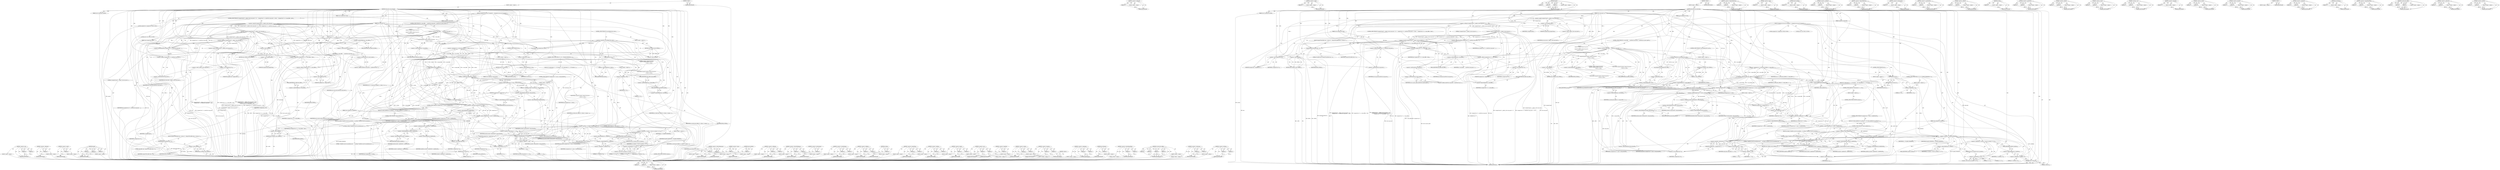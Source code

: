 digraph "&lt;operator&gt;.lessThan" {
vulnerable_309 [label=<(METHOD,&lt;operator&gt;.and)>];
vulnerable_310 [label=<(PARAM,p1)>];
vulnerable_311 [label=<(PARAM,p2)>];
vulnerable_312 [label=<(BLOCK,&lt;empty&gt;,&lt;empty&gt;)>];
vulnerable_313 [label=<(METHOD_RETURN,ANY)>];
vulnerable_290 [label=<(METHOD,&lt;operator&gt;.addressOf)>];
vulnerable_291 [label=<(PARAM,p1)>];
vulnerable_292 [label=<(BLOCK,&lt;empty&gt;,&lt;empty&gt;)>];
vulnerable_293 [label=<(METHOD_RETURN,ANY)>];
vulnerable_243 [label=<(METHOD,&lt;operator&gt;.sizeOf)>];
vulnerable_244 [label=<(PARAM,p1)>];
vulnerable_245 [label=<(BLOCK,&lt;empty&gt;,&lt;empty&gt;)>];
vulnerable_246 [label=<(METHOD_RETURN,ANY)>];
vulnerable_267 [label=<(METHOD,duprintf)>];
vulnerable_268 [label=<(PARAM,p1)>];
vulnerable_269 [label=<(PARAM,p2)>];
vulnerable_270 [label=<(PARAM,p3)>];
vulnerable_271 [label=<(BLOCK,&lt;empty&gt;,&lt;empty&gt;)>];
vulnerable_272 [label=<(METHOD_RETURN,ANY)>];
vulnerable_6 [label=<(METHOD,&lt;global&gt;)<SUB>1</SUB>>];
vulnerable_7 [label=<(BLOCK,&lt;empty&gt;,&lt;empty&gt;)<SUB>1</SUB>>];
vulnerable_8 [label=<(METHOD,check_entry_size_and_hooks)<SUB>1</SUB>>];
vulnerable_9 [label=<(PARAM,struct arpt_entry *e)<SUB>1</SUB>>];
vulnerable_10 [label=<(PARAM,struct xt_table_info *newinfo)<SUB>2</SUB>>];
vulnerable_11 [label=<(PARAM,const unsigned char *base)<SUB>3</SUB>>];
vulnerable_12 [label=<(PARAM,const unsigned char *limit)<SUB>4</SUB>>];
vulnerable_13 [label=<(PARAM,const unsigned int *hook_entries)<SUB>5</SUB>>];
vulnerable_14 [label=<(PARAM,const unsigned int *underflows)<SUB>6</SUB>>];
vulnerable_15 [label=<(PARAM,unsigned int valid_hooks)<SUB>7</SUB>>];
vulnerable_16 [label=<(BLOCK,{
	unsigned int h;
	int err;

	if ((unsigned lo...,{
	unsigned int h;
	int err;

	if ((unsigned lo...)<SUB>8</SUB>>];
vulnerable_17 [label="<(LOCAL,unsigned int h: unsigned int)<SUB>9</SUB>>"];
vulnerable_18 [label="<(LOCAL,int err: int)<SUB>10</SUB>>"];
vulnerable_19 [label=<(CONTROL_STRUCTURE,IF,if ((unsigned long)e % __alignof__(struct arpt_entry) != 0 ||
	    (unsigned char *)e + sizeof(struct arpt_entry) &gt;= limit ||
	    (unsigned char *)e + e-&gt;next_offset &gt; limit))<SUB>12</SUB>>];
vulnerable_20 [label=<(&lt;operator&gt;.logicalOr,(unsigned long)e % __alignof__(struct arpt_entr...)<SUB>12</SUB>>];
vulnerable_21 [label=<(&lt;operator&gt;.logicalOr,(unsigned long)e % __alignof__(struct arpt_entr...)<SUB>12</SUB>>];
vulnerable_22 [label=<(&lt;operator&gt;.notEquals,(unsigned long)e % __alignof__(struct arpt_entr...)<SUB>12</SUB>>];
vulnerable_23 [label=<(&lt;operator&gt;.modulo,(unsigned long)e % __alignof__(struct arpt_entry))<SUB>12</SUB>>];
vulnerable_24 [label=<(&lt;operator&gt;.cast,(unsigned long)e)<SUB>12</SUB>>];
vulnerable_25 [label=<(UNKNOWN,unsigned long,unsigned long)<SUB>12</SUB>>];
vulnerable_26 [label=<(IDENTIFIER,e,(unsigned long)e)<SUB>12</SUB>>];
vulnerable_27 [label=<(&lt;operator&gt;.sizeOf,__alignof__(struct arpt_entry))<SUB>12</SUB>>];
vulnerable_28 [label=<(IDENTIFIER,struct arpt_entry,__alignof__(struct arpt_entry))<SUB>12</SUB>>];
vulnerable_29 [label=<(LITERAL,0,(unsigned long)e % __alignof__(struct arpt_entr...)<SUB>12</SUB>>];
vulnerable_30 [label=<(&lt;operator&gt;.greaterEqualsThan,(unsigned char *)e + sizeof(struct arpt_entry) ...)<SUB>13</SUB>>];
vulnerable_31 [label=<(&lt;operator&gt;.addition,(unsigned char *)e + sizeof(struct arpt_entry))<SUB>13</SUB>>];
vulnerable_32 [label=<(&lt;operator&gt;.cast,(unsigned char *)e)<SUB>13</SUB>>];
vulnerable_33 [label=<(UNKNOWN,unsigned char *,unsigned char *)<SUB>13</SUB>>];
vulnerable_34 [label=<(IDENTIFIER,e,(unsigned char *)e)<SUB>13</SUB>>];
vulnerable_35 [label=<(&lt;operator&gt;.sizeOf,sizeof(struct arpt_entry))<SUB>13</SUB>>];
vulnerable_36 [label=<(IDENTIFIER,struct arpt_entry,sizeof(struct arpt_entry))<SUB>13</SUB>>];
vulnerable_37 [label=<(IDENTIFIER,limit,(unsigned char *)e + sizeof(struct arpt_entry) ...)<SUB>13</SUB>>];
vulnerable_38 [label=<(&lt;operator&gt;.greaterThan,(unsigned char *)e + e-&gt;next_offset &gt; limit)<SUB>14</SUB>>];
vulnerable_39 [label=<(&lt;operator&gt;.addition,(unsigned char *)e + e-&gt;next_offset)<SUB>14</SUB>>];
vulnerable_40 [label=<(&lt;operator&gt;.cast,(unsigned char *)e)<SUB>14</SUB>>];
vulnerable_41 [label=<(UNKNOWN,unsigned char *,unsigned char *)<SUB>14</SUB>>];
vulnerable_42 [label=<(IDENTIFIER,e,(unsigned char *)e)<SUB>14</SUB>>];
vulnerable_43 [label=<(&lt;operator&gt;.indirectFieldAccess,e-&gt;next_offset)<SUB>14</SUB>>];
vulnerable_44 [label=<(IDENTIFIER,e,(unsigned char *)e + e-&gt;next_offset)<SUB>14</SUB>>];
vulnerable_45 [label=<(FIELD_IDENTIFIER,next_offset,next_offset)<SUB>14</SUB>>];
vulnerable_46 [label=<(IDENTIFIER,limit,(unsigned char *)e + e-&gt;next_offset &gt; limit)<SUB>14</SUB>>];
vulnerable_47 [label=<(BLOCK,{
		duprintf(&quot;Bad offset %p\n&quot;, e);
		return -E...,{
		duprintf(&quot;Bad offset %p\n&quot;, e);
		return -E...)<SUB>14</SUB>>];
vulnerable_48 [label=<(duprintf,duprintf(&quot;Bad offset %p\n&quot;, e))<SUB>15</SUB>>];
vulnerable_49 [label=<(LITERAL,&quot;Bad offset %p\n&quot;,duprintf(&quot;Bad offset %p\n&quot;, e))<SUB>15</SUB>>];
vulnerable_50 [label=<(IDENTIFIER,e,duprintf(&quot;Bad offset %p\n&quot;, e))<SUB>15</SUB>>];
vulnerable_51 [label=<(RETURN,return -EINVAL;,return -EINVAL;)<SUB>16</SUB>>];
vulnerable_52 [label=<(&lt;operator&gt;.minus,-EINVAL)<SUB>16</SUB>>];
vulnerable_53 [label=<(IDENTIFIER,EINVAL,-EINVAL)<SUB>16</SUB>>];
vulnerable_54 [label=<(CONTROL_STRUCTURE,IF,if (e-&gt;next_offset
	    &lt; sizeof(struct arpt_entry) + sizeof(struct xt_entry_target)))<SUB>19</SUB>>];
vulnerable_55 [label=<(&lt;operator&gt;.lessThan,e-&gt;next_offset
	    &lt; sizeof(struct arpt_entry)...)<SUB>19</SUB>>];
vulnerable_56 [label=<(&lt;operator&gt;.indirectFieldAccess,e-&gt;next_offset)<SUB>19</SUB>>];
vulnerable_57 [label=<(IDENTIFIER,e,e-&gt;next_offset
	    &lt; sizeof(struct arpt_entry)...)<SUB>19</SUB>>];
vulnerable_58 [label=<(FIELD_IDENTIFIER,next_offset,next_offset)<SUB>19</SUB>>];
vulnerable_59 [label=<(&lt;operator&gt;.addition,sizeof(struct arpt_entry) + sizeof(struct xt_en...)<SUB>20</SUB>>];
vulnerable_60 [label=<(&lt;operator&gt;.sizeOf,sizeof(struct arpt_entry))<SUB>20</SUB>>];
vulnerable_61 [label=<(IDENTIFIER,struct arpt_entry,sizeof(struct arpt_entry))<SUB>20</SUB>>];
vulnerable_62 [label=<(&lt;operator&gt;.sizeOf,sizeof(struct xt_entry_target))<SUB>20</SUB>>];
vulnerable_63 [label=<(IDENTIFIER,struct xt_entry_target,sizeof(struct xt_entry_target))<SUB>20</SUB>>];
vulnerable_64 [label="<(BLOCK,{
		duprintf(&quot;checking: element %p size %u\n&quot;,
...,{
		duprintf(&quot;checking: element %p size %u\n&quot;,
...)<SUB>20</SUB>>"];
vulnerable_65 [label="<(duprintf,duprintf(&quot;checking: element %p size %u\n&quot;,
			 ...)<SUB>21</SUB>>"];
vulnerable_66 [label="<(LITERAL,&quot;checking: element %p size %u\n&quot;,duprintf(&quot;checking: element %p size %u\n&quot;,
			 ...)<SUB>21</SUB>>"];
vulnerable_67 [label="<(IDENTIFIER,e,duprintf(&quot;checking: element %p size %u\n&quot;,
			 ...)<SUB>22</SUB>>"];
vulnerable_68 [label=<(&lt;operator&gt;.indirectFieldAccess,e-&gt;next_offset)<SUB>22</SUB>>];
vulnerable_69 [label="<(IDENTIFIER,e,duprintf(&quot;checking: element %p size %u\n&quot;,
			 ...)<SUB>22</SUB>>"];
vulnerable_70 [label=<(FIELD_IDENTIFIER,next_offset,next_offset)<SUB>22</SUB>>];
vulnerable_71 [label=<(RETURN,return -EINVAL;,return -EINVAL;)<SUB>23</SUB>>];
vulnerable_72 [label=<(&lt;operator&gt;.minus,-EINVAL)<SUB>23</SUB>>];
vulnerable_73 [label=<(IDENTIFIER,EINVAL,-EINVAL)<SUB>23</SUB>>];
vulnerable_74 [label=<(CONTROL_STRUCTURE,IF,if (!arp_checkentry(&amp;e-&gt;arp)))<SUB>26</SUB>>];
vulnerable_75 [label=<(&lt;operator&gt;.logicalNot,!arp_checkentry(&amp;e-&gt;arp))<SUB>26</SUB>>];
vulnerable_76 [label=<(arp_checkentry,arp_checkentry(&amp;e-&gt;arp))<SUB>26</SUB>>];
vulnerable_77 [label=<(&lt;operator&gt;.addressOf,&amp;e-&gt;arp)<SUB>26</SUB>>];
vulnerable_78 [label=<(&lt;operator&gt;.indirectFieldAccess,e-&gt;arp)<SUB>26</SUB>>];
vulnerable_79 [label=<(IDENTIFIER,e,arp_checkentry(&amp;e-&gt;arp))<SUB>26</SUB>>];
vulnerable_80 [label=<(FIELD_IDENTIFIER,arp,arp)<SUB>26</SUB>>];
vulnerable_81 [label=<(BLOCK,&lt;empty&gt;,&lt;empty&gt;)<SUB>27</SUB>>];
vulnerable_82 [label=<(RETURN,return -EINVAL;,return -EINVAL;)<SUB>27</SUB>>];
vulnerable_83 [label=<(&lt;operator&gt;.minus,-EINVAL)<SUB>27</SUB>>];
vulnerable_84 [label=<(IDENTIFIER,EINVAL,-EINVAL)<SUB>27</SUB>>];
vulnerable_85 [label=<(&lt;operator&gt;.assignment,err = xt_check_entry_offsets(e, e-&gt;target_offse...)<SUB>29</SUB>>];
vulnerable_86 [label=<(IDENTIFIER,err,err = xt_check_entry_offsets(e, e-&gt;target_offse...)<SUB>29</SUB>>];
vulnerable_87 [label=<(xt_check_entry_offsets,xt_check_entry_offsets(e, e-&gt;target_offset, e-&gt;...)<SUB>29</SUB>>];
vulnerable_88 [label=<(IDENTIFIER,e,xt_check_entry_offsets(e, e-&gt;target_offset, e-&gt;...)<SUB>29</SUB>>];
vulnerable_89 [label=<(&lt;operator&gt;.indirectFieldAccess,e-&gt;target_offset)<SUB>29</SUB>>];
vulnerable_90 [label=<(IDENTIFIER,e,xt_check_entry_offsets(e, e-&gt;target_offset, e-&gt;...)<SUB>29</SUB>>];
vulnerable_91 [label=<(FIELD_IDENTIFIER,target_offset,target_offset)<SUB>29</SUB>>];
vulnerable_92 [label=<(&lt;operator&gt;.indirectFieldAccess,e-&gt;next_offset)<SUB>29</SUB>>];
vulnerable_93 [label=<(IDENTIFIER,e,xt_check_entry_offsets(e, e-&gt;target_offset, e-&gt;...)<SUB>29</SUB>>];
vulnerable_94 [label=<(FIELD_IDENTIFIER,next_offset,next_offset)<SUB>29</SUB>>];
vulnerable_95 [label=<(CONTROL_STRUCTURE,IF,if (err))<SUB>30</SUB>>];
vulnerable_96 [label=<(IDENTIFIER,err,if (err))<SUB>30</SUB>>];
vulnerable_97 [label=<(BLOCK,&lt;empty&gt;,&lt;empty&gt;)<SUB>31</SUB>>];
vulnerable_98 [label=<(RETURN,return err;,return err;)<SUB>31</SUB>>];
vulnerable_99 [label=<(IDENTIFIER,err,return err;)<SUB>31</SUB>>];
vulnerable_100 [label=<(CONTROL_STRUCTURE,FOR,for (h = 0;h &lt; NF_ARP_NUMHOOKS;h++))<SUB>34</SUB>>];
vulnerable_101 [label=<(BLOCK,&lt;empty&gt;,&lt;empty&gt;)<SUB>34</SUB>>];
vulnerable_102 [label=<(&lt;operator&gt;.assignment,h = 0)<SUB>34</SUB>>];
vulnerable_103 [label=<(IDENTIFIER,h,h = 0)<SUB>34</SUB>>];
vulnerable_104 [label=<(LITERAL,0,h = 0)<SUB>34</SUB>>];
vulnerable_105 [label=<(&lt;operator&gt;.lessThan,h &lt; NF_ARP_NUMHOOKS)<SUB>34</SUB>>];
vulnerable_106 [label=<(IDENTIFIER,h,h &lt; NF_ARP_NUMHOOKS)<SUB>34</SUB>>];
vulnerable_107 [label=<(IDENTIFIER,NF_ARP_NUMHOOKS,h &lt; NF_ARP_NUMHOOKS)<SUB>34</SUB>>];
vulnerable_108 [label=<(&lt;operator&gt;.postIncrement,h++)<SUB>34</SUB>>];
vulnerable_109 [label=<(IDENTIFIER,h,h++)<SUB>34</SUB>>];
vulnerable_110 [label=<(BLOCK,{
		if (!(valid_hooks &amp; (1 &lt;&lt; h)))
			continue;...,{
		if (!(valid_hooks &amp; (1 &lt;&lt; h)))
			continue;...)<SUB>34</SUB>>];
vulnerable_111 [label=<(CONTROL_STRUCTURE,IF,if (!(valid_hooks &amp; (1 &lt;&lt; h))))<SUB>35</SUB>>];
vulnerable_112 [label=<(&lt;operator&gt;.logicalNot,!(valid_hooks &amp; (1 &lt;&lt; h)))<SUB>35</SUB>>];
vulnerable_113 [label=<(&lt;operator&gt;.and,valid_hooks &amp; (1 &lt;&lt; h))<SUB>35</SUB>>];
vulnerable_114 [label=<(IDENTIFIER,valid_hooks,valid_hooks &amp; (1 &lt;&lt; h))<SUB>35</SUB>>];
vulnerable_115 [label=<(&lt;operator&gt;.shiftLeft,1 &lt;&lt; h)<SUB>35</SUB>>];
vulnerable_116 [label=<(LITERAL,1,1 &lt;&lt; h)<SUB>35</SUB>>];
vulnerable_117 [label=<(IDENTIFIER,h,1 &lt;&lt; h)<SUB>35</SUB>>];
vulnerable_118 [label=<(BLOCK,&lt;empty&gt;,&lt;empty&gt;)<SUB>36</SUB>>];
vulnerable_119 [label=<(CONTROL_STRUCTURE,CONTINUE,continue;)<SUB>36</SUB>>];
vulnerable_120 [label=<(CONTROL_STRUCTURE,IF,if ((unsigned char *)e - base == hook_entries[h]))<SUB>37</SUB>>];
vulnerable_121 [label=<(&lt;operator&gt;.equals,(unsigned char *)e - base == hook_entries[h])<SUB>37</SUB>>];
vulnerable_122 [label=<(&lt;operator&gt;.subtraction,(unsigned char *)e - base)<SUB>37</SUB>>];
vulnerable_123 [label=<(&lt;operator&gt;.cast,(unsigned char *)e)<SUB>37</SUB>>];
vulnerable_124 [label=<(UNKNOWN,unsigned char *,unsigned char *)<SUB>37</SUB>>];
vulnerable_125 [label=<(IDENTIFIER,e,(unsigned char *)e)<SUB>37</SUB>>];
vulnerable_126 [label=<(IDENTIFIER,base,(unsigned char *)e - base)<SUB>37</SUB>>];
vulnerable_127 [label=<(&lt;operator&gt;.indirectIndexAccess,hook_entries[h])<SUB>37</SUB>>];
vulnerable_128 [label=<(IDENTIFIER,hook_entries,(unsigned char *)e - base == hook_entries[h])<SUB>37</SUB>>];
vulnerable_129 [label=<(IDENTIFIER,h,(unsigned char *)e - base == hook_entries[h])<SUB>37</SUB>>];
vulnerable_130 [label=<(BLOCK,&lt;empty&gt;,&lt;empty&gt;)<SUB>38</SUB>>];
vulnerable_131 [label=<(&lt;operator&gt;.assignment,newinfo-&gt;hook_entry[h] = hook_entries[h])<SUB>38</SUB>>];
vulnerable_132 [label=<(&lt;operator&gt;.indirectIndexAccess,newinfo-&gt;hook_entry[h])<SUB>38</SUB>>];
vulnerable_133 [label=<(&lt;operator&gt;.indirectFieldAccess,newinfo-&gt;hook_entry)<SUB>38</SUB>>];
vulnerable_134 [label=<(IDENTIFIER,newinfo,newinfo-&gt;hook_entry[h] = hook_entries[h])<SUB>38</SUB>>];
vulnerable_135 [label=<(FIELD_IDENTIFIER,hook_entry,hook_entry)<SUB>38</SUB>>];
vulnerable_136 [label=<(IDENTIFIER,h,newinfo-&gt;hook_entry[h] = hook_entries[h])<SUB>38</SUB>>];
vulnerable_137 [label=<(&lt;operator&gt;.indirectIndexAccess,hook_entries[h])<SUB>38</SUB>>];
vulnerable_138 [label=<(IDENTIFIER,hook_entries,newinfo-&gt;hook_entry[h] = hook_entries[h])<SUB>38</SUB>>];
vulnerable_139 [label=<(IDENTIFIER,h,newinfo-&gt;hook_entry[h] = hook_entries[h])<SUB>38</SUB>>];
vulnerable_140 [label=<(CONTROL_STRUCTURE,IF,if ((unsigned char *)e - base == underflows[h]))<SUB>39</SUB>>];
vulnerable_141 [label=<(&lt;operator&gt;.equals,(unsigned char *)e - base == underflows[h])<SUB>39</SUB>>];
vulnerable_142 [label=<(&lt;operator&gt;.subtraction,(unsigned char *)e - base)<SUB>39</SUB>>];
vulnerable_143 [label=<(&lt;operator&gt;.cast,(unsigned char *)e)<SUB>39</SUB>>];
vulnerable_144 [label=<(UNKNOWN,unsigned char *,unsigned char *)<SUB>39</SUB>>];
vulnerable_145 [label=<(IDENTIFIER,e,(unsigned char *)e)<SUB>39</SUB>>];
vulnerable_146 [label=<(IDENTIFIER,base,(unsigned char *)e - base)<SUB>39</SUB>>];
vulnerable_147 [label=<(&lt;operator&gt;.indirectIndexAccess,underflows[h])<SUB>39</SUB>>];
vulnerable_148 [label=<(IDENTIFIER,underflows,(unsigned char *)e - base == underflows[h])<SUB>39</SUB>>];
vulnerable_149 [label=<(IDENTIFIER,h,(unsigned char *)e - base == underflows[h])<SUB>39</SUB>>];
vulnerable_150 [label=<(BLOCK,{
			if (!check_underflow(e)) {
				pr_debug(&quot;U...,{
			if (!check_underflow(e)) {
				pr_debug(&quot;U...)<SUB>39</SUB>>];
vulnerable_151 [label=<(CONTROL_STRUCTURE,IF,if (!check_underflow(e)))<SUB>40</SUB>>];
vulnerable_152 [label=<(&lt;operator&gt;.logicalNot,!check_underflow(e))<SUB>40</SUB>>];
vulnerable_153 [label=<(check_underflow,check_underflow(e))<SUB>40</SUB>>];
vulnerable_154 [label=<(IDENTIFIER,e,check_underflow(e))<SUB>40</SUB>>];
vulnerable_155 [label=<(BLOCK,{
				pr_debug(&quot;Underflows must be unconditiona...,{
				pr_debug(&quot;Underflows must be unconditiona...)<SUB>40</SUB>>];
vulnerable_156 [label=<(pr_debug,pr_debug(&quot;Underflows must be unconditional and ...)<SUB>41</SUB>>];
vulnerable_157 [label=<(LITERAL,&quot;Underflows must be unconditional and &quot;
					 &quot;...,pr_debug(&quot;Underflows must be unconditional and ...)<SUB>41</SUB>>];
vulnerable_158 [label=<(RETURN,return -EINVAL;,return -EINVAL;)<SUB>44</SUB>>];
vulnerable_159 [label=<(&lt;operator&gt;.minus,-EINVAL)<SUB>44</SUB>>];
vulnerable_160 [label=<(IDENTIFIER,EINVAL,-EINVAL)<SUB>44</SUB>>];
vulnerable_161 [label=<(&lt;operator&gt;.assignment,newinfo-&gt;underflow[h] = underflows[h])<SUB>46</SUB>>];
vulnerable_162 [label=<(&lt;operator&gt;.indirectIndexAccess,newinfo-&gt;underflow[h])<SUB>46</SUB>>];
vulnerable_163 [label=<(&lt;operator&gt;.indirectFieldAccess,newinfo-&gt;underflow)<SUB>46</SUB>>];
vulnerable_164 [label=<(IDENTIFIER,newinfo,newinfo-&gt;underflow[h] = underflows[h])<SUB>46</SUB>>];
vulnerable_165 [label=<(FIELD_IDENTIFIER,underflow,underflow)<SUB>46</SUB>>];
vulnerable_166 [label=<(IDENTIFIER,h,newinfo-&gt;underflow[h] = underflows[h])<SUB>46</SUB>>];
vulnerable_167 [label=<(&lt;operator&gt;.indirectIndexAccess,underflows[h])<SUB>46</SUB>>];
vulnerable_168 [label=<(IDENTIFIER,underflows,newinfo-&gt;underflow[h] = underflows[h])<SUB>46</SUB>>];
vulnerable_169 [label=<(IDENTIFIER,h,newinfo-&gt;underflow[h] = underflows[h])<SUB>46</SUB>>];
vulnerable_170 [label=<(&lt;operator&gt;.assignment,e-&gt;counters = ((struct xt_counters) { 0, 0 }))<SUB>51</SUB>>];
vulnerable_171 [label=<(&lt;operator&gt;.indirectFieldAccess,e-&gt;counters)<SUB>51</SUB>>];
vulnerable_172 [label=<(IDENTIFIER,e,e-&gt;counters = ((struct xt_counters) { 0, 0 }))<SUB>51</SUB>>];
vulnerable_173 [label=<(FIELD_IDENTIFIER,counters,counters)<SUB>51</SUB>>];
vulnerable_174 [label=<(&lt;operator&gt;.cast,(struct xt_counters) { 0, 0 })<SUB>51</SUB>>];
vulnerable_175 [label=<(UNKNOWN,struct xt_counters,struct xt_counters)<SUB>51</SUB>>];
vulnerable_176 [label=<(&lt;operator&gt;.arrayInitializer,{ 0, 0 })<SUB>51</SUB>>];
vulnerable_177 [label=<(LITERAL,0,{ 0, 0 })<SUB>51</SUB>>];
vulnerable_178 [label=<(LITERAL,0,{ 0, 0 })<SUB>51</SUB>>];
vulnerable_179 [label=<(&lt;operator&gt;.assignment,e-&gt;comefrom = 0)<SUB>52</SUB>>];
vulnerable_180 [label=<(&lt;operator&gt;.indirectFieldAccess,e-&gt;comefrom)<SUB>52</SUB>>];
vulnerable_181 [label=<(IDENTIFIER,e,e-&gt;comefrom = 0)<SUB>52</SUB>>];
vulnerable_182 [label=<(FIELD_IDENTIFIER,comefrom,comefrom)<SUB>52</SUB>>];
vulnerable_183 [label=<(LITERAL,0,e-&gt;comefrom = 0)<SUB>52</SUB>>];
vulnerable_184 [label=<(RETURN,return 0;,return 0;)<SUB>53</SUB>>];
vulnerable_185 [label=<(LITERAL,0,return 0;)<SUB>53</SUB>>];
vulnerable_186 [label=<(METHOD_RETURN,int)<SUB>1</SUB>>];
vulnerable_188 [label=<(METHOD_RETURN,ANY)<SUB>1</SUB>>];
vulnerable_329 [label=<(METHOD,&lt;operator&gt;.indirectIndexAccess)>];
vulnerable_330 [label=<(PARAM,p1)>];
vulnerable_331 [label=<(PARAM,p2)>];
vulnerable_332 [label=<(BLOCK,&lt;empty&gt;,&lt;empty&gt;)>];
vulnerable_333 [label=<(METHOD_RETURN,ANY)>];
vulnerable_273 [label=<(METHOD,&lt;operator&gt;.minus)>];
vulnerable_274 [label=<(PARAM,p1)>];
vulnerable_275 [label=<(BLOCK,&lt;empty&gt;,&lt;empty&gt;)>];
vulnerable_276 [label=<(METHOD_RETURN,ANY)>];
vulnerable_334 [label=<(METHOD,check_underflow)>];
vulnerable_335 [label=<(PARAM,p1)>];
vulnerable_336 [label=<(BLOCK,&lt;empty&gt;,&lt;empty&gt;)>];
vulnerable_337 [label=<(METHOD_RETURN,ANY)>];
vulnerable_228 [label=<(METHOD,&lt;operator&gt;.notEquals)>];
vulnerable_229 [label=<(PARAM,p1)>];
vulnerable_230 [label=<(PARAM,p2)>];
vulnerable_231 [label=<(BLOCK,&lt;empty&gt;,&lt;empty&gt;)>];
vulnerable_232 [label=<(METHOD_RETURN,ANY)>];
vulnerable_262 [label=<(METHOD,&lt;operator&gt;.indirectFieldAccess)>];
vulnerable_263 [label=<(PARAM,p1)>];
vulnerable_264 [label=<(PARAM,p2)>];
vulnerable_265 [label=<(BLOCK,&lt;empty&gt;,&lt;empty&gt;)>];
vulnerable_266 [label=<(METHOD_RETURN,ANY)>];
vulnerable_305 [label=<(METHOD,&lt;operator&gt;.postIncrement)>];
vulnerable_306 [label=<(PARAM,p1)>];
vulnerable_307 [label=<(BLOCK,&lt;empty&gt;,&lt;empty&gt;)>];
vulnerable_308 [label=<(METHOD_RETURN,ANY)>];
vulnerable_342 [label=<(METHOD,&lt;operator&gt;.arrayInitializer)>];
vulnerable_343 [label=<(PARAM,p1)>];
vulnerable_344 [label=<(PARAM,p2)>];
vulnerable_345 [label=<(BLOCK,&lt;empty&gt;,&lt;empty&gt;)>];
vulnerable_346 [label=<(METHOD_RETURN,ANY)>];
vulnerable_314 [label=<(METHOD,&lt;operator&gt;.shiftLeft)>];
vulnerable_315 [label=<(PARAM,p1)>];
vulnerable_316 [label=<(PARAM,p2)>];
vulnerable_317 [label=<(BLOCK,&lt;empty&gt;,&lt;empty&gt;)>];
vulnerable_318 [label=<(METHOD_RETURN,ANY)>];
vulnerable_338 [label=<(METHOD,pr_debug)>];
vulnerable_339 [label=<(PARAM,p1)>];
vulnerable_340 [label=<(BLOCK,&lt;empty&gt;,&lt;empty&gt;)>];
vulnerable_341 [label=<(METHOD_RETURN,ANY)>];
vulnerable_257 [label=<(METHOD,&lt;operator&gt;.greaterThan)>];
vulnerable_258 [label=<(PARAM,p1)>];
vulnerable_259 [label=<(PARAM,p2)>];
vulnerable_260 [label=<(BLOCK,&lt;empty&gt;,&lt;empty&gt;)>];
vulnerable_261 [label=<(METHOD_RETURN,ANY)>];
vulnerable_252 [label=<(METHOD,&lt;operator&gt;.addition)>];
vulnerable_253 [label=<(PARAM,p1)>];
vulnerable_254 [label=<(PARAM,p2)>];
vulnerable_255 [label=<(BLOCK,&lt;empty&gt;,&lt;empty&gt;)>];
vulnerable_256 [label=<(METHOD_RETURN,ANY)>];
vulnerable_319 [label=<(METHOD,&lt;operator&gt;.equals)>];
vulnerable_320 [label=<(PARAM,p1)>];
vulnerable_321 [label=<(PARAM,p2)>];
vulnerable_322 [label=<(BLOCK,&lt;empty&gt;,&lt;empty&gt;)>];
vulnerable_323 [label=<(METHOD_RETURN,ANY)>];
vulnerable_238 [label=<(METHOD,&lt;operator&gt;.cast)>];
vulnerable_239 [label=<(PARAM,p1)>];
vulnerable_240 [label=<(PARAM,p2)>];
vulnerable_241 [label=<(BLOCK,&lt;empty&gt;,&lt;empty&gt;)>];
vulnerable_242 [label=<(METHOD_RETURN,ANY)>];
vulnerable_282 [label=<(METHOD,&lt;operator&gt;.logicalNot)>];
vulnerable_283 [label=<(PARAM,p1)>];
vulnerable_284 [label=<(BLOCK,&lt;empty&gt;,&lt;empty&gt;)>];
vulnerable_285 [label=<(METHOD_RETURN,ANY)>];
vulnerable_233 [label=<(METHOD,&lt;operator&gt;.modulo)>];
vulnerable_234 [label=<(PARAM,p1)>];
vulnerable_235 [label=<(PARAM,p2)>];
vulnerable_236 [label=<(BLOCK,&lt;empty&gt;,&lt;empty&gt;)>];
vulnerable_237 [label=<(METHOD_RETURN,ANY)>];
vulnerable_223 [label=<(METHOD,&lt;operator&gt;.logicalOr)>];
vulnerable_224 [label=<(PARAM,p1)>];
vulnerable_225 [label=<(PARAM,p2)>];
vulnerable_226 [label=<(BLOCK,&lt;empty&gt;,&lt;empty&gt;)>];
vulnerable_227 [label=<(METHOD_RETURN,ANY)>];
vulnerable_217 [label=<(METHOD,&lt;global&gt;)<SUB>1</SUB>>];
vulnerable_218 [label=<(BLOCK,&lt;empty&gt;,&lt;empty&gt;)>];
vulnerable_219 [label=<(METHOD_RETURN,ANY)>];
vulnerable_294 [label=<(METHOD,&lt;operator&gt;.assignment)>];
vulnerable_295 [label=<(PARAM,p1)>];
vulnerable_296 [label=<(PARAM,p2)>];
vulnerable_297 [label=<(BLOCK,&lt;empty&gt;,&lt;empty&gt;)>];
vulnerable_298 [label=<(METHOD_RETURN,ANY)>];
vulnerable_286 [label=<(METHOD,arp_checkentry)>];
vulnerable_287 [label=<(PARAM,p1)>];
vulnerable_288 [label=<(BLOCK,&lt;empty&gt;,&lt;empty&gt;)>];
vulnerable_289 [label=<(METHOD_RETURN,ANY)>];
vulnerable_247 [label=<(METHOD,&lt;operator&gt;.greaterEqualsThan)>];
vulnerable_248 [label=<(PARAM,p1)>];
vulnerable_249 [label=<(PARAM,p2)>];
vulnerable_250 [label=<(BLOCK,&lt;empty&gt;,&lt;empty&gt;)>];
vulnerable_251 [label=<(METHOD_RETURN,ANY)>];
vulnerable_299 [label=<(METHOD,xt_check_entry_offsets)>];
vulnerable_300 [label=<(PARAM,p1)>];
vulnerable_301 [label=<(PARAM,p2)>];
vulnerable_302 [label=<(PARAM,p3)>];
vulnerable_303 [label=<(BLOCK,&lt;empty&gt;,&lt;empty&gt;)>];
vulnerable_304 [label=<(METHOD_RETURN,ANY)>];
vulnerable_324 [label=<(METHOD,&lt;operator&gt;.subtraction)>];
vulnerable_325 [label=<(PARAM,p1)>];
vulnerable_326 [label=<(PARAM,p2)>];
vulnerable_327 [label=<(BLOCK,&lt;empty&gt;,&lt;empty&gt;)>];
vulnerable_328 [label=<(METHOD_RETURN,ANY)>];
vulnerable_277 [label=<(METHOD,&lt;operator&gt;.lessThan)>];
vulnerable_278 [label=<(PARAM,p1)>];
vulnerable_279 [label=<(PARAM,p2)>];
vulnerable_280 [label=<(BLOCK,&lt;empty&gt;,&lt;empty&gt;)>];
vulnerable_281 [label=<(METHOD_RETURN,ANY)>];
fixed_313 [label=<(METHOD,&lt;operator&gt;.and)>];
fixed_314 [label=<(PARAM,p1)>];
fixed_315 [label=<(PARAM,p2)>];
fixed_316 [label=<(BLOCK,&lt;empty&gt;,&lt;empty&gt;)>];
fixed_317 [label=<(METHOD_RETURN,ANY)>];
fixed_293 [label=<(METHOD,&lt;operator&gt;.addressOf)>];
fixed_294 [label=<(PARAM,p1)>];
fixed_295 [label=<(BLOCK,&lt;empty&gt;,&lt;empty&gt;)>];
fixed_296 [label=<(METHOD_RETURN,ANY)>];
fixed_246 [label=<(METHOD,&lt;operator&gt;.sizeOf)>];
fixed_247 [label=<(PARAM,p1)>];
fixed_248 [label=<(BLOCK,&lt;empty&gt;,&lt;empty&gt;)>];
fixed_249 [label=<(METHOD_RETURN,ANY)>];
fixed_270 [label=<(METHOD,duprintf)>];
fixed_271 [label=<(PARAM,p1)>];
fixed_272 [label=<(PARAM,p2)>];
fixed_273 [label=<(PARAM,p3)>];
fixed_274 [label=<(BLOCK,&lt;empty&gt;,&lt;empty&gt;)>];
fixed_275 [label=<(METHOD_RETURN,ANY)>];
fixed_6 [label=<(METHOD,&lt;global&gt;)<SUB>1</SUB>>];
fixed_7 [label=<(BLOCK,&lt;empty&gt;,&lt;empty&gt;)<SUB>1</SUB>>];
fixed_8 [label=<(METHOD,check_entry_size_and_hooks)<SUB>1</SUB>>];
fixed_9 [label=<(PARAM,struct arpt_entry *e)<SUB>1</SUB>>];
fixed_10 [label=<(PARAM,struct xt_table_info *newinfo)<SUB>2</SUB>>];
fixed_11 [label=<(PARAM,const unsigned char *base)<SUB>3</SUB>>];
fixed_12 [label=<(PARAM,const unsigned char *limit)<SUB>4</SUB>>];
fixed_13 [label=<(PARAM,const unsigned int *hook_entries)<SUB>5</SUB>>];
fixed_14 [label=<(PARAM,const unsigned int *underflows)<SUB>6</SUB>>];
fixed_15 [label=<(PARAM,unsigned int valid_hooks)<SUB>7</SUB>>];
fixed_16 [label=<(BLOCK,{
	unsigned int h;
	int err;

	if ((unsigned lo...,{
	unsigned int h;
	int err;

	if ((unsigned lo...)<SUB>8</SUB>>];
fixed_17 [label="<(LOCAL,unsigned int h: unsigned int)<SUB>9</SUB>>"];
fixed_18 [label="<(LOCAL,int err: int)<SUB>10</SUB>>"];
fixed_19 [label=<(CONTROL_STRUCTURE,IF,if ((unsigned long)e % __alignof__(struct arpt_entry) != 0 ||
	    (unsigned char *)e + sizeof(struct arpt_entry) &gt;= limit ||
	    (unsigned char *)e + e-&gt;next_offset &gt; limit))<SUB>12</SUB>>];
fixed_20 [label=<(&lt;operator&gt;.logicalOr,(unsigned long)e % __alignof__(struct arpt_entr...)<SUB>12</SUB>>];
fixed_21 [label=<(&lt;operator&gt;.logicalOr,(unsigned long)e % __alignof__(struct arpt_entr...)<SUB>12</SUB>>];
fixed_22 [label=<(&lt;operator&gt;.notEquals,(unsigned long)e % __alignof__(struct arpt_entr...)<SUB>12</SUB>>];
fixed_23 [label=<(&lt;operator&gt;.modulo,(unsigned long)e % __alignof__(struct arpt_entry))<SUB>12</SUB>>];
fixed_24 [label=<(&lt;operator&gt;.cast,(unsigned long)e)<SUB>12</SUB>>];
fixed_25 [label=<(UNKNOWN,unsigned long,unsigned long)<SUB>12</SUB>>];
fixed_26 [label=<(IDENTIFIER,e,(unsigned long)e)<SUB>12</SUB>>];
fixed_27 [label=<(&lt;operator&gt;.sizeOf,__alignof__(struct arpt_entry))<SUB>12</SUB>>];
fixed_28 [label=<(IDENTIFIER,struct arpt_entry,__alignof__(struct arpt_entry))<SUB>12</SUB>>];
fixed_29 [label=<(LITERAL,0,(unsigned long)e % __alignof__(struct arpt_entr...)<SUB>12</SUB>>];
fixed_30 [label=<(&lt;operator&gt;.greaterEqualsThan,(unsigned char *)e + sizeof(struct arpt_entry) ...)<SUB>13</SUB>>];
fixed_31 [label=<(&lt;operator&gt;.addition,(unsigned char *)e + sizeof(struct arpt_entry))<SUB>13</SUB>>];
fixed_32 [label=<(&lt;operator&gt;.cast,(unsigned char *)e)<SUB>13</SUB>>];
fixed_33 [label=<(UNKNOWN,unsigned char *,unsigned char *)<SUB>13</SUB>>];
fixed_34 [label=<(IDENTIFIER,e,(unsigned char *)e)<SUB>13</SUB>>];
fixed_35 [label=<(&lt;operator&gt;.sizeOf,sizeof(struct arpt_entry))<SUB>13</SUB>>];
fixed_36 [label=<(IDENTIFIER,struct arpt_entry,sizeof(struct arpt_entry))<SUB>13</SUB>>];
fixed_37 [label=<(IDENTIFIER,limit,(unsigned char *)e + sizeof(struct arpt_entry) ...)<SUB>13</SUB>>];
fixed_38 [label=<(&lt;operator&gt;.greaterThan,(unsigned char *)e + e-&gt;next_offset &gt; limit)<SUB>14</SUB>>];
fixed_39 [label=<(&lt;operator&gt;.addition,(unsigned char *)e + e-&gt;next_offset)<SUB>14</SUB>>];
fixed_40 [label=<(&lt;operator&gt;.cast,(unsigned char *)e)<SUB>14</SUB>>];
fixed_41 [label=<(UNKNOWN,unsigned char *,unsigned char *)<SUB>14</SUB>>];
fixed_42 [label=<(IDENTIFIER,e,(unsigned char *)e)<SUB>14</SUB>>];
fixed_43 [label=<(&lt;operator&gt;.indirectFieldAccess,e-&gt;next_offset)<SUB>14</SUB>>];
fixed_44 [label=<(IDENTIFIER,e,(unsigned char *)e + e-&gt;next_offset)<SUB>14</SUB>>];
fixed_45 [label=<(FIELD_IDENTIFIER,next_offset,next_offset)<SUB>14</SUB>>];
fixed_46 [label=<(IDENTIFIER,limit,(unsigned char *)e + e-&gt;next_offset &gt; limit)<SUB>14</SUB>>];
fixed_47 [label=<(BLOCK,{
		duprintf(&quot;Bad offset %p\n&quot;, e);
		return -E...,{
		duprintf(&quot;Bad offset %p\n&quot;, e);
		return -E...)<SUB>14</SUB>>];
fixed_48 [label=<(duprintf,duprintf(&quot;Bad offset %p\n&quot;, e))<SUB>15</SUB>>];
fixed_49 [label=<(LITERAL,&quot;Bad offset %p\n&quot;,duprintf(&quot;Bad offset %p\n&quot;, e))<SUB>15</SUB>>];
fixed_50 [label=<(IDENTIFIER,e,duprintf(&quot;Bad offset %p\n&quot;, e))<SUB>15</SUB>>];
fixed_51 [label=<(RETURN,return -EINVAL;,return -EINVAL;)<SUB>16</SUB>>];
fixed_52 [label=<(&lt;operator&gt;.minus,-EINVAL)<SUB>16</SUB>>];
fixed_53 [label=<(IDENTIFIER,EINVAL,-EINVAL)<SUB>16</SUB>>];
fixed_54 [label=<(CONTROL_STRUCTURE,IF,if (e-&gt;next_offset
	    &lt; sizeof(struct arpt_entry) + sizeof(struct xt_entry_target)))<SUB>19</SUB>>];
fixed_55 [label=<(&lt;operator&gt;.lessThan,e-&gt;next_offset
	    &lt; sizeof(struct arpt_entry)...)<SUB>19</SUB>>];
fixed_56 [label=<(&lt;operator&gt;.indirectFieldAccess,e-&gt;next_offset)<SUB>19</SUB>>];
fixed_57 [label=<(IDENTIFIER,e,e-&gt;next_offset
	    &lt; sizeof(struct arpt_entry)...)<SUB>19</SUB>>];
fixed_58 [label=<(FIELD_IDENTIFIER,next_offset,next_offset)<SUB>19</SUB>>];
fixed_59 [label=<(&lt;operator&gt;.addition,sizeof(struct arpt_entry) + sizeof(struct xt_en...)<SUB>20</SUB>>];
fixed_60 [label=<(&lt;operator&gt;.sizeOf,sizeof(struct arpt_entry))<SUB>20</SUB>>];
fixed_61 [label=<(IDENTIFIER,struct arpt_entry,sizeof(struct arpt_entry))<SUB>20</SUB>>];
fixed_62 [label=<(&lt;operator&gt;.sizeOf,sizeof(struct xt_entry_target))<SUB>20</SUB>>];
fixed_63 [label=<(IDENTIFIER,struct xt_entry_target,sizeof(struct xt_entry_target))<SUB>20</SUB>>];
fixed_64 [label="<(BLOCK,{
		duprintf(&quot;checking: element %p size %u\n&quot;,
...,{
		duprintf(&quot;checking: element %p size %u\n&quot;,
...)<SUB>20</SUB>>"];
fixed_65 [label="<(duprintf,duprintf(&quot;checking: element %p size %u\n&quot;,
			 ...)<SUB>21</SUB>>"];
fixed_66 [label="<(LITERAL,&quot;checking: element %p size %u\n&quot;,duprintf(&quot;checking: element %p size %u\n&quot;,
			 ...)<SUB>21</SUB>>"];
fixed_67 [label="<(IDENTIFIER,e,duprintf(&quot;checking: element %p size %u\n&quot;,
			 ...)<SUB>22</SUB>>"];
fixed_68 [label=<(&lt;operator&gt;.indirectFieldAccess,e-&gt;next_offset)<SUB>22</SUB>>];
fixed_69 [label="<(IDENTIFIER,e,duprintf(&quot;checking: element %p size %u\n&quot;,
			 ...)<SUB>22</SUB>>"];
fixed_70 [label=<(FIELD_IDENTIFIER,next_offset,next_offset)<SUB>22</SUB>>];
fixed_71 [label=<(RETURN,return -EINVAL;,return -EINVAL;)<SUB>23</SUB>>];
fixed_72 [label=<(&lt;operator&gt;.minus,-EINVAL)<SUB>23</SUB>>];
fixed_73 [label=<(IDENTIFIER,EINVAL,-EINVAL)<SUB>23</SUB>>];
fixed_74 [label=<(CONTROL_STRUCTURE,IF,if (!arp_checkentry(&amp;e-&gt;arp)))<SUB>26</SUB>>];
fixed_75 [label=<(&lt;operator&gt;.logicalNot,!arp_checkentry(&amp;e-&gt;arp))<SUB>26</SUB>>];
fixed_76 [label=<(arp_checkentry,arp_checkentry(&amp;e-&gt;arp))<SUB>26</SUB>>];
fixed_77 [label=<(&lt;operator&gt;.addressOf,&amp;e-&gt;arp)<SUB>26</SUB>>];
fixed_78 [label=<(&lt;operator&gt;.indirectFieldAccess,e-&gt;arp)<SUB>26</SUB>>];
fixed_79 [label=<(IDENTIFIER,e,arp_checkentry(&amp;e-&gt;arp))<SUB>26</SUB>>];
fixed_80 [label=<(FIELD_IDENTIFIER,arp,arp)<SUB>26</SUB>>];
fixed_81 [label=<(BLOCK,&lt;empty&gt;,&lt;empty&gt;)<SUB>27</SUB>>];
fixed_82 [label=<(RETURN,return -EINVAL;,return -EINVAL;)<SUB>27</SUB>>];
fixed_83 [label=<(&lt;operator&gt;.minus,-EINVAL)<SUB>27</SUB>>];
fixed_84 [label=<(IDENTIFIER,EINVAL,-EINVAL)<SUB>27</SUB>>];
fixed_85 [label=<(&lt;operator&gt;.assignment,err = xt_check_entry_offsets(e, e-&gt;elems, e-&gt;ta...)<SUB>29</SUB>>];
fixed_86 [label=<(IDENTIFIER,err,err = xt_check_entry_offsets(e, e-&gt;elems, e-&gt;ta...)<SUB>29</SUB>>];
fixed_87 [label=<(xt_check_entry_offsets,xt_check_entry_offsets(e, e-&gt;elems, e-&gt;target_o...)<SUB>29</SUB>>];
fixed_88 [label=<(IDENTIFIER,e,xt_check_entry_offsets(e, e-&gt;elems, e-&gt;target_o...)<SUB>29</SUB>>];
fixed_89 [label=<(&lt;operator&gt;.indirectFieldAccess,e-&gt;elems)<SUB>29</SUB>>];
fixed_90 [label=<(IDENTIFIER,e,xt_check_entry_offsets(e, e-&gt;elems, e-&gt;target_o...)<SUB>29</SUB>>];
fixed_91 [label=<(FIELD_IDENTIFIER,elems,elems)<SUB>29</SUB>>];
fixed_92 [label=<(&lt;operator&gt;.indirectFieldAccess,e-&gt;target_offset)<SUB>29</SUB>>];
fixed_93 [label=<(IDENTIFIER,e,xt_check_entry_offsets(e, e-&gt;elems, e-&gt;target_o...)<SUB>29</SUB>>];
fixed_94 [label=<(FIELD_IDENTIFIER,target_offset,target_offset)<SUB>29</SUB>>];
fixed_95 [label=<(&lt;operator&gt;.indirectFieldAccess,e-&gt;next_offset)<SUB>30</SUB>>];
fixed_96 [label=<(IDENTIFIER,e,xt_check_entry_offsets(e, e-&gt;elems, e-&gt;target_o...)<SUB>30</SUB>>];
fixed_97 [label=<(FIELD_IDENTIFIER,next_offset,next_offset)<SUB>30</SUB>>];
fixed_98 [label=<(CONTROL_STRUCTURE,IF,if (err))<SUB>31</SUB>>];
fixed_99 [label=<(IDENTIFIER,err,if (err))<SUB>31</SUB>>];
fixed_100 [label=<(BLOCK,&lt;empty&gt;,&lt;empty&gt;)<SUB>32</SUB>>];
fixed_101 [label=<(RETURN,return err;,return err;)<SUB>32</SUB>>];
fixed_102 [label=<(IDENTIFIER,err,return err;)<SUB>32</SUB>>];
fixed_103 [label=<(CONTROL_STRUCTURE,FOR,for (h = 0;h &lt; NF_ARP_NUMHOOKS;h++))<SUB>35</SUB>>];
fixed_104 [label=<(BLOCK,&lt;empty&gt;,&lt;empty&gt;)<SUB>35</SUB>>];
fixed_105 [label=<(&lt;operator&gt;.assignment,h = 0)<SUB>35</SUB>>];
fixed_106 [label=<(IDENTIFIER,h,h = 0)<SUB>35</SUB>>];
fixed_107 [label=<(LITERAL,0,h = 0)<SUB>35</SUB>>];
fixed_108 [label=<(&lt;operator&gt;.lessThan,h &lt; NF_ARP_NUMHOOKS)<SUB>35</SUB>>];
fixed_109 [label=<(IDENTIFIER,h,h &lt; NF_ARP_NUMHOOKS)<SUB>35</SUB>>];
fixed_110 [label=<(IDENTIFIER,NF_ARP_NUMHOOKS,h &lt; NF_ARP_NUMHOOKS)<SUB>35</SUB>>];
fixed_111 [label=<(&lt;operator&gt;.postIncrement,h++)<SUB>35</SUB>>];
fixed_112 [label=<(IDENTIFIER,h,h++)<SUB>35</SUB>>];
fixed_113 [label=<(BLOCK,{
		if (!(valid_hooks &amp; (1 &lt;&lt; h)))
			continue;...,{
		if (!(valid_hooks &amp; (1 &lt;&lt; h)))
			continue;...)<SUB>35</SUB>>];
fixed_114 [label=<(CONTROL_STRUCTURE,IF,if (!(valid_hooks &amp; (1 &lt;&lt; h))))<SUB>36</SUB>>];
fixed_115 [label=<(&lt;operator&gt;.logicalNot,!(valid_hooks &amp; (1 &lt;&lt; h)))<SUB>36</SUB>>];
fixed_116 [label=<(&lt;operator&gt;.and,valid_hooks &amp; (1 &lt;&lt; h))<SUB>36</SUB>>];
fixed_117 [label=<(IDENTIFIER,valid_hooks,valid_hooks &amp; (1 &lt;&lt; h))<SUB>36</SUB>>];
fixed_118 [label=<(&lt;operator&gt;.shiftLeft,1 &lt;&lt; h)<SUB>36</SUB>>];
fixed_119 [label=<(LITERAL,1,1 &lt;&lt; h)<SUB>36</SUB>>];
fixed_120 [label=<(IDENTIFIER,h,1 &lt;&lt; h)<SUB>36</SUB>>];
fixed_121 [label=<(BLOCK,&lt;empty&gt;,&lt;empty&gt;)<SUB>37</SUB>>];
fixed_122 [label=<(CONTROL_STRUCTURE,CONTINUE,continue;)<SUB>37</SUB>>];
fixed_123 [label=<(CONTROL_STRUCTURE,IF,if ((unsigned char *)e - base == hook_entries[h]))<SUB>38</SUB>>];
fixed_124 [label=<(&lt;operator&gt;.equals,(unsigned char *)e - base == hook_entries[h])<SUB>38</SUB>>];
fixed_125 [label=<(&lt;operator&gt;.subtraction,(unsigned char *)e - base)<SUB>38</SUB>>];
fixed_126 [label=<(&lt;operator&gt;.cast,(unsigned char *)e)<SUB>38</SUB>>];
fixed_127 [label=<(UNKNOWN,unsigned char *,unsigned char *)<SUB>38</SUB>>];
fixed_128 [label=<(IDENTIFIER,e,(unsigned char *)e)<SUB>38</SUB>>];
fixed_129 [label=<(IDENTIFIER,base,(unsigned char *)e - base)<SUB>38</SUB>>];
fixed_130 [label=<(&lt;operator&gt;.indirectIndexAccess,hook_entries[h])<SUB>38</SUB>>];
fixed_131 [label=<(IDENTIFIER,hook_entries,(unsigned char *)e - base == hook_entries[h])<SUB>38</SUB>>];
fixed_132 [label=<(IDENTIFIER,h,(unsigned char *)e - base == hook_entries[h])<SUB>38</SUB>>];
fixed_133 [label=<(BLOCK,&lt;empty&gt;,&lt;empty&gt;)<SUB>39</SUB>>];
fixed_134 [label=<(&lt;operator&gt;.assignment,newinfo-&gt;hook_entry[h] = hook_entries[h])<SUB>39</SUB>>];
fixed_135 [label=<(&lt;operator&gt;.indirectIndexAccess,newinfo-&gt;hook_entry[h])<SUB>39</SUB>>];
fixed_136 [label=<(&lt;operator&gt;.indirectFieldAccess,newinfo-&gt;hook_entry)<SUB>39</SUB>>];
fixed_137 [label=<(IDENTIFIER,newinfo,newinfo-&gt;hook_entry[h] = hook_entries[h])<SUB>39</SUB>>];
fixed_138 [label=<(FIELD_IDENTIFIER,hook_entry,hook_entry)<SUB>39</SUB>>];
fixed_139 [label=<(IDENTIFIER,h,newinfo-&gt;hook_entry[h] = hook_entries[h])<SUB>39</SUB>>];
fixed_140 [label=<(&lt;operator&gt;.indirectIndexAccess,hook_entries[h])<SUB>39</SUB>>];
fixed_141 [label=<(IDENTIFIER,hook_entries,newinfo-&gt;hook_entry[h] = hook_entries[h])<SUB>39</SUB>>];
fixed_142 [label=<(IDENTIFIER,h,newinfo-&gt;hook_entry[h] = hook_entries[h])<SUB>39</SUB>>];
fixed_143 [label=<(CONTROL_STRUCTURE,IF,if ((unsigned char *)e - base == underflows[h]))<SUB>40</SUB>>];
fixed_144 [label=<(&lt;operator&gt;.equals,(unsigned char *)e - base == underflows[h])<SUB>40</SUB>>];
fixed_145 [label=<(&lt;operator&gt;.subtraction,(unsigned char *)e - base)<SUB>40</SUB>>];
fixed_146 [label=<(&lt;operator&gt;.cast,(unsigned char *)e)<SUB>40</SUB>>];
fixed_147 [label=<(UNKNOWN,unsigned char *,unsigned char *)<SUB>40</SUB>>];
fixed_148 [label=<(IDENTIFIER,e,(unsigned char *)e)<SUB>40</SUB>>];
fixed_149 [label=<(IDENTIFIER,base,(unsigned char *)e - base)<SUB>40</SUB>>];
fixed_150 [label=<(&lt;operator&gt;.indirectIndexAccess,underflows[h])<SUB>40</SUB>>];
fixed_151 [label=<(IDENTIFIER,underflows,(unsigned char *)e - base == underflows[h])<SUB>40</SUB>>];
fixed_152 [label=<(IDENTIFIER,h,(unsigned char *)e - base == underflows[h])<SUB>40</SUB>>];
fixed_153 [label=<(BLOCK,{
			if (!check_underflow(e)) {
				pr_debug(&quot;U...,{
			if (!check_underflow(e)) {
				pr_debug(&quot;U...)<SUB>40</SUB>>];
fixed_154 [label=<(CONTROL_STRUCTURE,IF,if (!check_underflow(e)))<SUB>41</SUB>>];
fixed_155 [label=<(&lt;operator&gt;.logicalNot,!check_underflow(e))<SUB>41</SUB>>];
fixed_156 [label=<(check_underflow,check_underflow(e))<SUB>41</SUB>>];
fixed_157 [label=<(IDENTIFIER,e,check_underflow(e))<SUB>41</SUB>>];
fixed_158 [label=<(BLOCK,{
				pr_debug(&quot;Underflows must be unconditiona...,{
				pr_debug(&quot;Underflows must be unconditiona...)<SUB>41</SUB>>];
fixed_159 [label=<(pr_debug,pr_debug(&quot;Underflows must be unconditional and ...)<SUB>42</SUB>>];
fixed_160 [label=<(LITERAL,&quot;Underflows must be unconditional and &quot;
					 &quot;...,pr_debug(&quot;Underflows must be unconditional and ...)<SUB>42</SUB>>];
fixed_161 [label=<(RETURN,return -EINVAL;,return -EINVAL;)<SUB>45</SUB>>];
fixed_162 [label=<(&lt;operator&gt;.minus,-EINVAL)<SUB>45</SUB>>];
fixed_163 [label=<(IDENTIFIER,EINVAL,-EINVAL)<SUB>45</SUB>>];
fixed_164 [label=<(&lt;operator&gt;.assignment,newinfo-&gt;underflow[h] = underflows[h])<SUB>47</SUB>>];
fixed_165 [label=<(&lt;operator&gt;.indirectIndexAccess,newinfo-&gt;underflow[h])<SUB>47</SUB>>];
fixed_166 [label=<(&lt;operator&gt;.indirectFieldAccess,newinfo-&gt;underflow)<SUB>47</SUB>>];
fixed_167 [label=<(IDENTIFIER,newinfo,newinfo-&gt;underflow[h] = underflows[h])<SUB>47</SUB>>];
fixed_168 [label=<(FIELD_IDENTIFIER,underflow,underflow)<SUB>47</SUB>>];
fixed_169 [label=<(IDENTIFIER,h,newinfo-&gt;underflow[h] = underflows[h])<SUB>47</SUB>>];
fixed_170 [label=<(&lt;operator&gt;.indirectIndexAccess,underflows[h])<SUB>47</SUB>>];
fixed_171 [label=<(IDENTIFIER,underflows,newinfo-&gt;underflow[h] = underflows[h])<SUB>47</SUB>>];
fixed_172 [label=<(IDENTIFIER,h,newinfo-&gt;underflow[h] = underflows[h])<SUB>47</SUB>>];
fixed_173 [label=<(&lt;operator&gt;.assignment,e-&gt;counters = ((struct xt_counters) { 0, 0 }))<SUB>52</SUB>>];
fixed_174 [label=<(&lt;operator&gt;.indirectFieldAccess,e-&gt;counters)<SUB>52</SUB>>];
fixed_175 [label=<(IDENTIFIER,e,e-&gt;counters = ((struct xt_counters) { 0, 0 }))<SUB>52</SUB>>];
fixed_176 [label=<(FIELD_IDENTIFIER,counters,counters)<SUB>52</SUB>>];
fixed_177 [label=<(&lt;operator&gt;.cast,(struct xt_counters) { 0, 0 })<SUB>52</SUB>>];
fixed_178 [label=<(UNKNOWN,struct xt_counters,struct xt_counters)<SUB>52</SUB>>];
fixed_179 [label=<(&lt;operator&gt;.arrayInitializer,{ 0, 0 })<SUB>52</SUB>>];
fixed_180 [label=<(LITERAL,0,{ 0, 0 })<SUB>52</SUB>>];
fixed_181 [label=<(LITERAL,0,{ 0, 0 })<SUB>52</SUB>>];
fixed_182 [label=<(&lt;operator&gt;.assignment,e-&gt;comefrom = 0)<SUB>53</SUB>>];
fixed_183 [label=<(&lt;operator&gt;.indirectFieldAccess,e-&gt;comefrom)<SUB>53</SUB>>];
fixed_184 [label=<(IDENTIFIER,e,e-&gt;comefrom = 0)<SUB>53</SUB>>];
fixed_185 [label=<(FIELD_IDENTIFIER,comefrom,comefrom)<SUB>53</SUB>>];
fixed_186 [label=<(LITERAL,0,e-&gt;comefrom = 0)<SUB>53</SUB>>];
fixed_187 [label=<(RETURN,return 0;,return 0;)<SUB>54</SUB>>];
fixed_188 [label=<(LITERAL,0,return 0;)<SUB>54</SUB>>];
fixed_189 [label=<(METHOD_RETURN,int)<SUB>1</SUB>>];
fixed_191 [label=<(METHOD_RETURN,ANY)<SUB>1</SUB>>];
fixed_333 [label=<(METHOD,&lt;operator&gt;.indirectIndexAccess)>];
fixed_334 [label=<(PARAM,p1)>];
fixed_335 [label=<(PARAM,p2)>];
fixed_336 [label=<(BLOCK,&lt;empty&gt;,&lt;empty&gt;)>];
fixed_337 [label=<(METHOD_RETURN,ANY)>];
fixed_276 [label=<(METHOD,&lt;operator&gt;.minus)>];
fixed_277 [label=<(PARAM,p1)>];
fixed_278 [label=<(BLOCK,&lt;empty&gt;,&lt;empty&gt;)>];
fixed_279 [label=<(METHOD_RETURN,ANY)>];
fixed_338 [label=<(METHOD,check_underflow)>];
fixed_339 [label=<(PARAM,p1)>];
fixed_340 [label=<(BLOCK,&lt;empty&gt;,&lt;empty&gt;)>];
fixed_341 [label=<(METHOD_RETURN,ANY)>];
fixed_231 [label=<(METHOD,&lt;operator&gt;.notEquals)>];
fixed_232 [label=<(PARAM,p1)>];
fixed_233 [label=<(PARAM,p2)>];
fixed_234 [label=<(BLOCK,&lt;empty&gt;,&lt;empty&gt;)>];
fixed_235 [label=<(METHOD_RETURN,ANY)>];
fixed_265 [label=<(METHOD,&lt;operator&gt;.indirectFieldAccess)>];
fixed_266 [label=<(PARAM,p1)>];
fixed_267 [label=<(PARAM,p2)>];
fixed_268 [label=<(BLOCK,&lt;empty&gt;,&lt;empty&gt;)>];
fixed_269 [label=<(METHOD_RETURN,ANY)>];
fixed_309 [label=<(METHOD,&lt;operator&gt;.postIncrement)>];
fixed_310 [label=<(PARAM,p1)>];
fixed_311 [label=<(BLOCK,&lt;empty&gt;,&lt;empty&gt;)>];
fixed_312 [label=<(METHOD_RETURN,ANY)>];
fixed_346 [label=<(METHOD,&lt;operator&gt;.arrayInitializer)>];
fixed_347 [label=<(PARAM,p1)>];
fixed_348 [label=<(PARAM,p2)>];
fixed_349 [label=<(BLOCK,&lt;empty&gt;,&lt;empty&gt;)>];
fixed_350 [label=<(METHOD_RETURN,ANY)>];
fixed_318 [label=<(METHOD,&lt;operator&gt;.shiftLeft)>];
fixed_319 [label=<(PARAM,p1)>];
fixed_320 [label=<(PARAM,p2)>];
fixed_321 [label=<(BLOCK,&lt;empty&gt;,&lt;empty&gt;)>];
fixed_322 [label=<(METHOD_RETURN,ANY)>];
fixed_342 [label=<(METHOD,pr_debug)>];
fixed_343 [label=<(PARAM,p1)>];
fixed_344 [label=<(BLOCK,&lt;empty&gt;,&lt;empty&gt;)>];
fixed_345 [label=<(METHOD_RETURN,ANY)>];
fixed_260 [label=<(METHOD,&lt;operator&gt;.greaterThan)>];
fixed_261 [label=<(PARAM,p1)>];
fixed_262 [label=<(PARAM,p2)>];
fixed_263 [label=<(BLOCK,&lt;empty&gt;,&lt;empty&gt;)>];
fixed_264 [label=<(METHOD_RETURN,ANY)>];
fixed_255 [label=<(METHOD,&lt;operator&gt;.addition)>];
fixed_256 [label=<(PARAM,p1)>];
fixed_257 [label=<(PARAM,p2)>];
fixed_258 [label=<(BLOCK,&lt;empty&gt;,&lt;empty&gt;)>];
fixed_259 [label=<(METHOD_RETURN,ANY)>];
fixed_323 [label=<(METHOD,&lt;operator&gt;.equals)>];
fixed_324 [label=<(PARAM,p1)>];
fixed_325 [label=<(PARAM,p2)>];
fixed_326 [label=<(BLOCK,&lt;empty&gt;,&lt;empty&gt;)>];
fixed_327 [label=<(METHOD_RETURN,ANY)>];
fixed_241 [label=<(METHOD,&lt;operator&gt;.cast)>];
fixed_242 [label=<(PARAM,p1)>];
fixed_243 [label=<(PARAM,p2)>];
fixed_244 [label=<(BLOCK,&lt;empty&gt;,&lt;empty&gt;)>];
fixed_245 [label=<(METHOD_RETURN,ANY)>];
fixed_285 [label=<(METHOD,&lt;operator&gt;.logicalNot)>];
fixed_286 [label=<(PARAM,p1)>];
fixed_287 [label=<(BLOCK,&lt;empty&gt;,&lt;empty&gt;)>];
fixed_288 [label=<(METHOD_RETURN,ANY)>];
fixed_236 [label=<(METHOD,&lt;operator&gt;.modulo)>];
fixed_237 [label=<(PARAM,p1)>];
fixed_238 [label=<(PARAM,p2)>];
fixed_239 [label=<(BLOCK,&lt;empty&gt;,&lt;empty&gt;)>];
fixed_240 [label=<(METHOD_RETURN,ANY)>];
fixed_226 [label=<(METHOD,&lt;operator&gt;.logicalOr)>];
fixed_227 [label=<(PARAM,p1)>];
fixed_228 [label=<(PARAM,p2)>];
fixed_229 [label=<(BLOCK,&lt;empty&gt;,&lt;empty&gt;)>];
fixed_230 [label=<(METHOD_RETURN,ANY)>];
fixed_220 [label=<(METHOD,&lt;global&gt;)<SUB>1</SUB>>];
fixed_221 [label=<(BLOCK,&lt;empty&gt;,&lt;empty&gt;)>];
fixed_222 [label=<(METHOD_RETURN,ANY)>];
fixed_297 [label=<(METHOD,&lt;operator&gt;.assignment)>];
fixed_298 [label=<(PARAM,p1)>];
fixed_299 [label=<(PARAM,p2)>];
fixed_300 [label=<(BLOCK,&lt;empty&gt;,&lt;empty&gt;)>];
fixed_301 [label=<(METHOD_RETURN,ANY)>];
fixed_289 [label=<(METHOD,arp_checkentry)>];
fixed_290 [label=<(PARAM,p1)>];
fixed_291 [label=<(BLOCK,&lt;empty&gt;,&lt;empty&gt;)>];
fixed_292 [label=<(METHOD_RETURN,ANY)>];
fixed_250 [label=<(METHOD,&lt;operator&gt;.greaterEqualsThan)>];
fixed_251 [label=<(PARAM,p1)>];
fixed_252 [label=<(PARAM,p2)>];
fixed_253 [label=<(BLOCK,&lt;empty&gt;,&lt;empty&gt;)>];
fixed_254 [label=<(METHOD_RETURN,ANY)>];
fixed_302 [label=<(METHOD,xt_check_entry_offsets)>];
fixed_303 [label=<(PARAM,p1)>];
fixed_304 [label=<(PARAM,p2)>];
fixed_305 [label=<(PARAM,p3)>];
fixed_306 [label=<(PARAM,p4)>];
fixed_307 [label=<(BLOCK,&lt;empty&gt;,&lt;empty&gt;)>];
fixed_308 [label=<(METHOD_RETURN,ANY)>];
fixed_328 [label=<(METHOD,&lt;operator&gt;.subtraction)>];
fixed_329 [label=<(PARAM,p1)>];
fixed_330 [label=<(PARAM,p2)>];
fixed_331 [label=<(BLOCK,&lt;empty&gt;,&lt;empty&gt;)>];
fixed_332 [label=<(METHOD_RETURN,ANY)>];
fixed_280 [label=<(METHOD,&lt;operator&gt;.lessThan)>];
fixed_281 [label=<(PARAM,p1)>];
fixed_282 [label=<(PARAM,p2)>];
fixed_283 [label=<(BLOCK,&lt;empty&gt;,&lt;empty&gt;)>];
fixed_284 [label=<(METHOD_RETURN,ANY)>];
vulnerable_309 -> vulnerable_310  [key=0, label="AST: "];
vulnerable_309 -> vulnerable_310  [key=1, label="DDG: "];
vulnerable_309 -> vulnerable_312  [key=0, label="AST: "];
vulnerable_309 -> vulnerable_311  [key=0, label="AST: "];
vulnerable_309 -> vulnerable_311  [key=1, label="DDG: "];
vulnerable_309 -> vulnerable_313  [key=0, label="AST: "];
vulnerable_309 -> vulnerable_313  [key=1, label="CFG: "];
vulnerable_310 -> vulnerable_313  [key=0, label="DDG: p1"];
vulnerable_311 -> vulnerable_313  [key=0, label="DDG: p2"];
vulnerable_290 -> vulnerable_291  [key=0, label="AST: "];
vulnerable_290 -> vulnerable_291  [key=1, label="DDG: "];
vulnerable_290 -> vulnerable_292  [key=0, label="AST: "];
vulnerable_290 -> vulnerable_293  [key=0, label="AST: "];
vulnerable_290 -> vulnerable_293  [key=1, label="CFG: "];
vulnerable_291 -> vulnerable_293  [key=0, label="DDG: p1"];
vulnerable_243 -> vulnerable_244  [key=0, label="AST: "];
vulnerable_243 -> vulnerable_244  [key=1, label="DDG: "];
vulnerable_243 -> vulnerable_245  [key=0, label="AST: "];
vulnerable_243 -> vulnerable_246  [key=0, label="AST: "];
vulnerable_243 -> vulnerable_246  [key=1, label="CFG: "];
vulnerable_244 -> vulnerable_246  [key=0, label="DDG: p1"];
vulnerable_267 -> vulnerable_268  [key=0, label="AST: "];
vulnerable_267 -> vulnerable_268  [key=1, label="DDG: "];
vulnerable_267 -> vulnerable_271  [key=0, label="AST: "];
vulnerable_267 -> vulnerable_269  [key=0, label="AST: "];
vulnerable_267 -> vulnerable_269  [key=1, label="DDG: "];
vulnerable_267 -> vulnerable_272  [key=0, label="AST: "];
vulnerable_267 -> vulnerable_272  [key=1, label="CFG: "];
vulnerable_267 -> vulnerable_270  [key=0, label="AST: "];
vulnerable_267 -> vulnerable_270  [key=1, label="DDG: "];
vulnerable_268 -> vulnerable_272  [key=0, label="DDG: p1"];
vulnerable_269 -> vulnerable_272  [key=0, label="DDG: p2"];
vulnerable_270 -> vulnerable_272  [key=0, label="DDG: p3"];
vulnerable_6 -> vulnerable_7  [key=0, label="AST: "];
vulnerable_6 -> vulnerable_188  [key=0, label="AST: "];
vulnerable_6 -> vulnerable_188  [key=1, label="CFG: "];
vulnerable_7 -> vulnerable_8  [key=0, label="AST: "];
vulnerable_8 -> vulnerable_9  [key=0, label="AST: "];
vulnerable_8 -> vulnerable_9  [key=1, label="DDG: "];
vulnerable_8 -> vulnerable_10  [key=0, label="AST: "];
vulnerable_8 -> vulnerable_10  [key=1, label="DDG: "];
vulnerable_8 -> vulnerable_11  [key=0, label="AST: "];
vulnerable_8 -> vulnerable_11  [key=1, label="DDG: "];
vulnerable_8 -> vulnerable_12  [key=0, label="AST: "];
vulnerable_8 -> vulnerable_12  [key=1, label="DDG: "];
vulnerable_8 -> vulnerable_13  [key=0, label="AST: "];
vulnerable_8 -> vulnerable_13  [key=1, label="DDG: "];
vulnerable_8 -> vulnerable_14  [key=0, label="AST: "];
vulnerable_8 -> vulnerable_14  [key=1, label="DDG: "];
vulnerable_8 -> vulnerable_15  [key=0, label="AST: "];
vulnerable_8 -> vulnerable_15  [key=1, label="DDG: "];
vulnerable_8 -> vulnerable_16  [key=0, label="AST: "];
vulnerable_8 -> vulnerable_186  [key=0, label="AST: "];
vulnerable_8 -> vulnerable_25  [key=0, label="CFG: "];
vulnerable_8 -> vulnerable_179  [key=0, label="DDG: "];
vulnerable_8 -> vulnerable_184  [key=0, label="DDG: "];
vulnerable_8 -> vulnerable_96  [key=0, label="DDG: "];
vulnerable_8 -> vulnerable_185  [key=0, label="DDG: "];
vulnerable_8 -> vulnerable_55  [key=0, label="DDG: "];
vulnerable_8 -> vulnerable_87  [key=0, label="DDG: "];
vulnerable_8 -> vulnerable_102  [key=0, label="DDG: "];
vulnerable_8 -> vulnerable_105  [key=0, label="DDG: "];
vulnerable_8 -> vulnerable_108  [key=0, label="DDG: "];
vulnerable_8 -> vulnerable_38  [key=0, label="DDG: "];
vulnerable_8 -> vulnerable_48  [key=0, label="DDG: "];
vulnerable_8 -> vulnerable_65  [key=0, label="DDG: "];
vulnerable_8 -> vulnerable_76  [key=0, label="DDG: "];
vulnerable_8 -> vulnerable_99  [key=0, label="DDG: "];
vulnerable_8 -> vulnerable_176  [key=0, label="DDG: "];
vulnerable_8 -> vulnerable_22  [key=0, label="DDG: "];
vulnerable_8 -> vulnerable_30  [key=0, label="DDG: "];
vulnerable_8 -> vulnerable_39  [key=0, label="DDG: "];
vulnerable_8 -> vulnerable_52  [key=0, label="DDG: "];
vulnerable_8 -> vulnerable_72  [key=0, label="DDG: "];
vulnerable_8 -> vulnerable_83  [key=0, label="DDG: "];
vulnerable_8 -> vulnerable_23  [key=0, label="DDG: "];
vulnerable_8 -> vulnerable_31  [key=0, label="DDG: "];
vulnerable_8 -> vulnerable_40  [key=0, label="DDG: "];
vulnerable_8 -> vulnerable_113  [key=0, label="DDG: "];
vulnerable_8 -> vulnerable_122  [key=0, label="DDG: "];
vulnerable_8 -> vulnerable_142  [key=0, label="DDG: "];
vulnerable_8 -> vulnerable_24  [key=0, label="DDG: "];
vulnerable_8 -> vulnerable_32  [key=0, label="DDG: "];
vulnerable_8 -> vulnerable_115  [key=0, label="DDG: "];
vulnerable_8 -> vulnerable_123  [key=0, label="DDG: "];
vulnerable_8 -> vulnerable_143  [key=0, label="DDG: "];
vulnerable_8 -> vulnerable_153  [key=0, label="DDG: "];
vulnerable_8 -> vulnerable_156  [key=0, label="DDG: "];
vulnerable_8 -> vulnerable_159  [key=0, label="DDG: "];
vulnerable_9 -> vulnerable_55  [key=0, label="DDG: e"];
vulnerable_9 -> vulnerable_87  [key=0, label="DDG: e"];
vulnerable_9 -> vulnerable_38  [key=0, label="DDG: e"];
vulnerable_9 -> vulnerable_48  [key=0, label="DDG: e"];
vulnerable_9 -> vulnerable_65  [key=0, label="DDG: e"];
vulnerable_9 -> vulnerable_76  [key=0, label="DDG: e"];
vulnerable_9 -> vulnerable_30  [key=0, label="DDG: e"];
vulnerable_9 -> vulnerable_39  [key=0, label="DDG: e"];
vulnerable_9 -> vulnerable_23  [key=0, label="DDG: e"];
vulnerable_9 -> vulnerable_31  [key=0, label="DDG: e"];
vulnerable_9 -> vulnerable_40  [key=0, label="DDG: e"];
vulnerable_9 -> vulnerable_122  [key=0, label="DDG: e"];
vulnerable_9 -> vulnerable_142  [key=0, label="DDG: e"];
vulnerable_9 -> vulnerable_24  [key=0, label="DDG: e"];
vulnerable_9 -> vulnerable_32  [key=0, label="DDG: e"];
vulnerable_9 -> vulnerable_123  [key=0, label="DDG: e"];
vulnerable_9 -> vulnerable_143  [key=0, label="DDG: e"];
vulnerable_9 -> vulnerable_153  [key=0, label="DDG: e"];
vulnerable_10 -> vulnerable_186  [key=0, label="DDG: newinfo"];
vulnerable_11 -> vulnerable_186  [key=0, label="DDG: base"];
vulnerable_11 -> vulnerable_122  [key=0, label="DDG: base"];
vulnerable_12 -> vulnerable_186  [key=0, label="DDG: limit"];
vulnerable_12 -> vulnerable_38  [key=0, label="DDG: limit"];
vulnerable_12 -> vulnerable_30  [key=0, label="DDG: limit"];
vulnerable_13 -> vulnerable_186  [key=0, label="DDG: hook_entries"];
vulnerable_13 -> vulnerable_121  [key=0, label="DDG: hook_entries"];
vulnerable_13 -> vulnerable_131  [key=0, label="DDG: hook_entries"];
vulnerable_14 -> vulnerable_186  [key=0, label="DDG: underflows"];
vulnerable_14 -> vulnerable_141  [key=0, label="DDG: underflows"];
vulnerable_14 -> vulnerable_161  [key=0, label="DDG: underflows"];
vulnerable_15 -> vulnerable_186  [key=0, label="DDG: valid_hooks"];
vulnerable_15 -> vulnerable_113  [key=0, label="DDG: valid_hooks"];
vulnerable_16 -> vulnerable_17  [key=0, label="AST: "];
vulnerable_16 -> vulnerable_18  [key=0, label="AST: "];
vulnerable_16 -> vulnerable_19  [key=0, label="AST: "];
vulnerable_16 -> vulnerable_54  [key=0, label="AST: "];
vulnerable_16 -> vulnerable_74  [key=0, label="AST: "];
vulnerable_16 -> vulnerable_85  [key=0, label="AST: "];
vulnerable_16 -> vulnerable_95  [key=0, label="AST: "];
vulnerable_16 -> vulnerable_100  [key=0, label="AST: "];
vulnerable_16 -> vulnerable_170  [key=0, label="AST: "];
vulnerable_16 -> vulnerable_179  [key=0, label="AST: "];
vulnerable_16 -> vulnerable_184  [key=0, label="AST: "];
vulnerable_19 -> vulnerable_20  [key=0, label="AST: "];
vulnerable_19 -> vulnerable_47  [key=0, label="AST: "];
vulnerable_20 -> vulnerable_21  [key=0, label="AST: "];
vulnerable_20 -> vulnerable_38  [key=0, label="AST: "];
vulnerable_20 -> vulnerable_48  [key=0, label="CFG: "];
vulnerable_20 -> vulnerable_48  [key=1, label="CDG: "];
vulnerable_20 -> vulnerable_58  [key=0, label="CFG: "];
vulnerable_20 -> vulnerable_58  [key=1, label="CDG: "];
vulnerable_20 -> vulnerable_186  [key=0, label="DDG: (unsigned long)e % __alignof__(struct arpt_entry) != 0 ||
	    (unsigned char *)e + sizeof(struct arpt_entry) &gt;= limit"];
vulnerable_20 -> vulnerable_186  [key=1, label="DDG: (unsigned char *)e + e-&gt;next_offset &gt; limit"];
vulnerable_20 -> vulnerable_186  [key=2, label="DDG: (unsigned long)e % __alignof__(struct arpt_entry) != 0 ||
	    (unsigned char *)e + sizeof(struct arpt_entry) &gt;= limit ||
	    (unsigned char *)e + e-&gt;next_offset &gt; limit"];
vulnerable_20 -> vulnerable_60  [key=0, label="CDG: "];
vulnerable_20 -> vulnerable_51  [key=0, label="CDG: "];
vulnerable_20 -> vulnerable_52  [key=0, label="CDG: "];
vulnerable_20 -> vulnerable_56  [key=0, label="CDG: "];
vulnerable_20 -> vulnerable_59  [key=0, label="CDG: "];
vulnerable_20 -> vulnerable_55  [key=0, label="CDG: "];
vulnerable_20 -> vulnerable_62  [key=0, label="CDG: "];
vulnerable_21 -> vulnerable_22  [key=0, label="AST: "];
vulnerable_21 -> vulnerable_30  [key=0, label="AST: "];
vulnerable_21 -> vulnerable_41  [key=0, label="CFG: "];
vulnerable_21 -> vulnerable_41  [key=1, label="CDG: "];
vulnerable_21 -> vulnerable_20  [key=0, label="CFG: "];
vulnerable_21 -> vulnerable_20  [key=1, label="DDG: (unsigned long)e % __alignof__(struct arpt_entry) != 0"];
vulnerable_21 -> vulnerable_20  [key=2, label="DDG: (unsigned char *)e + sizeof(struct arpt_entry) &gt;= limit"];
vulnerable_21 -> vulnerable_186  [key=0, label="DDG: (unsigned long)e % __alignof__(struct arpt_entry) != 0"];
vulnerable_21 -> vulnerable_186  [key=1, label="DDG: (unsigned char *)e + sizeof(struct arpt_entry) &gt;= limit"];
vulnerable_21 -> vulnerable_38  [key=0, label="CDG: "];
vulnerable_21 -> vulnerable_40  [key=0, label="CDG: "];
vulnerable_21 -> vulnerable_43  [key=0, label="CDG: "];
vulnerable_21 -> vulnerable_45  [key=0, label="CDG: "];
vulnerable_21 -> vulnerable_39  [key=0, label="CDG: "];
vulnerable_22 -> vulnerable_23  [key=0, label="AST: "];
vulnerable_22 -> vulnerable_29  [key=0, label="AST: "];
vulnerable_22 -> vulnerable_33  [key=0, label="CFG: "];
vulnerable_22 -> vulnerable_33  [key=1, label="CDG: "];
vulnerable_22 -> vulnerable_21  [key=0, label="CFG: "];
vulnerable_22 -> vulnerable_21  [key=1, label="DDG: (unsigned long)e % __alignof__(struct arpt_entry)"];
vulnerable_22 -> vulnerable_21  [key=2, label="DDG: 0"];
vulnerable_22 -> vulnerable_186  [key=0, label="DDG: (unsigned long)e % __alignof__(struct arpt_entry)"];
vulnerable_22 -> vulnerable_30  [key=0, label="CDG: "];
vulnerable_22 -> vulnerable_35  [key=0, label="CDG: "];
vulnerable_22 -> vulnerable_32  [key=0, label="CDG: "];
vulnerable_22 -> vulnerable_31  [key=0, label="CDG: "];
vulnerable_23 -> vulnerable_24  [key=0, label="AST: "];
vulnerable_23 -> vulnerable_27  [key=0, label="AST: "];
vulnerable_23 -> vulnerable_22  [key=0, label="CFG: "];
vulnerable_23 -> vulnerable_22  [key=1, label="DDG: (unsigned long)e"];
vulnerable_23 -> vulnerable_186  [key=0, label="DDG: (unsigned long)e"];
vulnerable_24 -> vulnerable_25  [key=0, label="AST: "];
vulnerable_24 -> vulnerable_26  [key=0, label="AST: "];
vulnerable_24 -> vulnerable_27  [key=0, label="CFG: "];
vulnerable_25 -> vulnerable_24  [key=0, label="CFG: "];
vulnerable_27 -> vulnerable_28  [key=0, label="AST: "];
vulnerable_27 -> vulnerable_23  [key=0, label="CFG: "];
vulnerable_27 -> vulnerable_186  [key=0, label="DDG: struct arpt_entry"];
vulnerable_30 -> vulnerable_31  [key=0, label="AST: "];
vulnerable_30 -> vulnerable_37  [key=0, label="AST: "];
vulnerable_30 -> vulnerable_21  [key=0, label="CFG: "];
vulnerable_30 -> vulnerable_21  [key=1, label="DDG: (unsigned char *)e + sizeof(struct arpt_entry)"];
vulnerable_30 -> vulnerable_21  [key=2, label="DDG: limit"];
vulnerable_30 -> vulnerable_186  [key=0, label="DDG: (unsigned char *)e + sizeof(struct arpt_entry)"];
vulnerable_30 -> vulnerable_186  [key=1, label="DDG: limit"];
vulnerable_30 -> vulnerable_38  [key=0, label="DDG: limit"];
vulnerable_31 -> vulnerable_32  [key=0, label="AST: "];
vulnerable_31 -> vulnerable_35  [key=0, label="AST: "];
vulnerable_31 -> vulnerable_30  [key=0, label="CFG: "];
vulnerable_31 -> vulnerable_186  [key=0, label="DDG: (unsigned char *)e"];
vulnerable_32 -> vulnerable_33  [key=0, label="AST: "];
vulnerable_32 -> vulnerable_34  [key=0, label="AST: "];
vulnerable_32 -> vulnerable_35  [key=0, label="CFG: "];
vulnerable_33 -> vulnerable_32  [key=0, label="CFG: "];
vulnerable_35 -> vulnerable_36  [key=0, label="AST: "];
vulnerable_35 -> vulnerable_31  [key=0, label="CFG: "];
vulnerable_35 -> vulnerable_186  [key=0, label="DDG: struct arpt_entry"];
vulnerable_38 -> vulnerable_39  [key=0, label="AST: "];
vulnerable_38 -> vulnerable_46  [key=0, label="AST: "];
vulnerable_38 -> vulnerable_20  [key=0, label="CFG: "];
vulnerable_38 -> vulnerable_20  [key=1, label="DDG: (unsigned char *)e + e-&gt;next_offset"];
vulnerable_38 -> vulnerable_20  [key=2, label="DDG: limit"];
vulnerable_38 -> vulnerable_186  [key=0, label="DDG: (unsigned char *)e + e-&gt;next_offset"];
vulnerable_38 -> vulnerable_186  [key=1, label="DDG: limit"];
vulnerable_39 -> vulnerable_40  [key=0, label="AST: "];
vulnerable_39 -> vulnerable_43  [key=0, label="AST: "];
vulnerable_39 -> vulnerable_38  [key=0, label="CFG: "];
vulnerable_39 -> vulnerable_186  [key=0, label="DDG: (unsigned char *)e"];
vulnerable_39 -> vulnerable_186  [key=1, label="DDG: e-&gt;next_offset"];
vulnerable_40 -> vulnerable_41  [key=0, label="AST: "];
vulnerable_40 -> vulnerable_42  [key=0, label="AST: "];
vulnerable_40 -> vulnerable_45  [key=0, label="CFG: "];
vulnerable_41 -> vulnerable_40  [key=0, label="CFG: "];
vulnerable_43 -> vulnerable_44  [key=0, label="AST: "];
vulnerable_43 -> vulnerable_45  [key=0, label="AST: "];
vulnerable_43 -> vulnerable_39  [key=0, label="CFG: "];
vulnerable_45 -> vulnerable_43  [key=0, label="CFG: "];
vulnerable_47 -> vulnerable_48  [key=0, label="AST: "];
vulnerable_47 -> vulnerable_51  [key=0, label="AST: "];
vulnerable_48 -> vulnerable_49  [key=0, label="AST: "];
vulnerable_48 -> vulnerable_50  [key=0, label="AST: "];
vulnerable_48 -> vulnerable_52  [key=0, label="CFG: "];
vulnerable_48 -> vulnerable_186  [key=0, label="DDG: e"];
vulnerable_48 -> vulnerable_186  [key=1, label="DDG: duprintf(&quot;Bad offset %p\n&quot;, e)"];
vulnerable_51 -> vulnerable_52  [key=0, label="AST: "];
vulnerable_51 -> vulnerable_186  [key=0, label="CFG: "];
vulnerable_51 -> vulnerable_186  [key=1, label="DDG: &lt;RET&gt;"];
vulnerable_52 -> vulnerable_53  [key=0, label="AST: "];
vulnerable_52 -> vulnerable_51  [key=0, label="CFG: "];
vulnerable_52 -> vulnerable_51  [key=1, label="DDG: -EINVAL"];
vulnerable_52 -> vulnerable_186  [key=0, label="DDG: EINVAL"];
vulnerable_52 -> vulnerable_186  [key=1, label="DDG: -EINVAL"];
vulnerable_54 -> vulnerable_55  [key=0, label="AST: "];
vulnerable_54 -> vulnerable_64  [key=0, label="AST: "];
vulnerable_55 -> vulnerable_56  [key=0, label="AST: "];
vulnerable_55 -> vulnerable_59  [key=0, label="AST: "];
vulnerable_55 -> vulnerable_70  [key=0, label="CFG: "];
vulnerable_55 -> vulnerable_70  [key=1, label="CDG: "];
vulnerable_55 -> vulnerable_80  [key=0, label="CFG: "];
vulnerable_55 -> vulnerable_80  [key=1, label="CDG: "];
vulnerable_55 -> vulnerable_87  [key=0, label="DDG: e-&gt;next_offset"];
vulnerable_55 -> vulnerable_65  [key=0, label="DDG: e-&gt;next_offset"];
vulnerable_55 -> vulnerable_65  [key=1, label="CDG: "];
vulnerable_55 -> vulnerable_68  [key=0, label="CDG: "];
vulnerable_55 -> vulnerable_77  [key=0, label="CDG: "];
vulnerable_55 -> vulnerable_75  [key=0, label="CDG: "];
vulnerable_55 -> vulnerable_76  [key=0, label="CDG: "];
vulnerable_55 -> vulnerable_72  [key=0, label="CDG: "];
vulnerable_55 -> vulnerable_71  [key=0, label="CDG: "];
vulnerable_55 -> vulnerable_78  [key=0, label="CDG: "];
vulnerable_56 -> vulnerable_57  [key=0, label="AST: "];
vulnerable_56 -> vulnerable_58  [key=0, label="AST: "];
vulnerable_56 -> vulnerable_60  [key=0, label="CFG: "];
vulnerable_58 -> vulnerable_56  [key=0, label="CFG: "];
vulnerable_59 -> vulnerable_60  [key=0, label="AST: "];
vulnerable_59 -> vulnerable_62  [key=0, label="AST: "];
vulnerable_59 -> vulnerable_55  [key=0, label="CFG: "];
vulnerable_60 -> vulnerable_61  [key=0, label="AST: "];
vulnerable_60 -> vulnerable_62  [key=0, label="CFG: "];
vulnerable_62 -> vulnerable_63  [key=0, label="AST: "];
vulnerable_62 -> vulnerable_59  [key=0, label="CFG: "];
vulnerable_62 -> vulnerable_186  [key=0, label="DDG: struct xt_entry_target"];
vulnerable_64 -> vulnerable_65  [key=0, label="AST: "];
vulnerable_64 -> vulnerable_71  [key=0, label="AST: "];
vulnerable_65 -> vulnerable_66  [key=0, label="AST: "];
vulnerable_65 -> vulnerable_67  [key=0, label="AST: "];
vulnerable_65 -> vulnerable_68  [key=0, label="AST: "];
vulnerable_65 -> vulnerable_72  [key=0, label="CFG: "];
vulnerable_68 -> vulnerable_69  [key=0, label="AST: "];
vulnerable_68 -> vulnerable_70  [key=0, label="AST: "];
vulnerable_68 -> vulnerable_65  [key=0, label="CFG: "];
vulnerable_70 -> vulnerable_68  [key=0, label="CFG: "];
vulnerable_71 -> vulnerable_72  [key=0, label="AST: "];
vulnerable_71 -> vulnerable_186  [key=0, label="CFG: "];
vulnerable_71 -> vulnerable_186  [key=1, label="DDG: &lt;RET&gt;"];
vulnerable_72 -> vulnerable_73  [key=0, label="AST: "];
vulnerable_72 -> vulnerable_71  [key=0, label="CFG: "];
vulnerable_72 -> vulnerable_71  [key=1, label="DDG: -EINVAL"];
vulnerable_74 -> vulnerable_75  [key=0, label="AST: "];
vulnerable_74 -> vulnerable_81  [key=0, label="AST: "];
vulnerable_75 -> vulnerable_76  [key=0, label="AST: "];
vulnerable_75 -> vulnerable_83  [key=0, label="CFG: "];
vulnerable_75 -> vulnerable_83  [key=1, label="CDG: "];
vulnerable_75 -> vulnerable_91  [key=0, label="CFG: "];
vulnerable_75 -> vulnerable_91  [key=1, label="CDG: "];
vulnerable_75 -> vulnerable_94  [key=0, label="CDG: "];
vulnerable_75 -> vulnerable_96  [key=0, label="CDG: "];
vulnerable_75 -> vulnerable_85  [key=0, label="CDG: "];
vulnerable_75 -> vulnerable_92  [key=0, label="CDG: "];
vulnerable_75 -> vulnerable_87  [key=0, label="CDG: "];
vulnerable_75 -> vulnerable_89  [key=0, label="CDG: "];
vulnerable_75 -> vulnerable_82  [key=0, label="CDG: "];
vulnerable_76 -> vulnerable_77  [key=0, label="AST: "];
vulnerable_76 -> vulnerable_75  [key=0, label="CFG: "];
vulnerable_76 -> vulnerable_75  [key=1, label="DDG: &amp;e-&gt;arp"];
vulnerable_77 -> vulnerable_78  [key=0, label="AST: "];
vulnerable_77 -> vulnerable_76  [key=0, label="CFG: "];
vulnerable_78 -> vulnerable_79  [key=0, label="AST: "];
vulnerable_78 -> vulnerable_80  [key=0, label="AST: "];
vulnerable_78 -> vulnerable_77  [key=0, label="CFG: "];
vulnerable_80 -> vulnerable_78  [key=0, label="CFG: "];
vulnerable_81 -> vulnerable_82  [key=0, label="AST: "];
vulnerable_82 -> vulnerable_83  [key=0, label="AST: "];
vulnerable_82 -> vulnerable_186  [key=0, label="CFG: "];
vulnerable_82 -> vulnerable_186  [key=1, label="DDG: &lt;RET&gt;"];
vulnerable_83 -> vulnerable_84  [key=0, label="AST: "];
vulnerable_83 -> vulnerable_82  [key=0, label="CFG: "];
vulnerable_83 -> vulnerable_82  [key=1, label="DDG: -EINVAL"];
vulnerable_85 -> vulnerable_86  [key=0, label="AST: "];
vulnerable_85 -> vulnerable_87  [key=0, label="AST: "];
vulnerable_85 -> vulnerable_96  [key=0, label="CFG: "];
vulnerable_85 -> vulnerable_99  [key=0, label="DDG: err"];
vulnerable_87 -> vulnerable_88  [key=0, label="AST: "];
vulnerable_87 -> vulnerable_89  [key=0, label="AST: "];
vulnerable_87 -> vulnerable_92  [key=0, label="AST: "];
vulnerable_87 -> vulnerable_85  [key=0, label="CFG: "];
vulnerable_87 -> vulnerable_85  [key=1, label="DDG: e"];
vulnerable_87 -> vulnerable_85  [key=2, label="DDG: e-&gt;target_offset"];
vulnerable_87 -> vulnerable_85  [key=3, label="DDG: e-&gt;next_offset"];
vulnerable_87 -> vulnerable_122  [key=0, label="DDG: e"];
vulnerable_87 -> vulnerable_122  [key=1, label="DDG: e-&gt;target_offset"];
vulnerable_87 -> vulnerable_122  [key=2, label="DDG: e-&gt;next_offset"];
vulnerable_87 -> vulnerable_142  [key=0, label="DDG: e-&gt;target_offset"];
vulnerable_87 -> vulnerable_142  [key=1, label="DDG: e-&gt;next_offset"];
vulnerable_87 -> vulnerable_142  [key=2, label="DDG: e"];
vulnerable_87 -> vulnerable_123  [key=0, label="DDG: e"];
vulnerable_87 -> vulnerable_123  [key=1, label="DDG: e-&gt;target_offset"];
vulnerable_87 -> vulnerable_123  [key=2, label="DDG: e-&gt;next_offset"];
vulnerable_87 -> vulnerable_143  [key=0, label="DDG: e-&gt;target_offset"];
vulnerable_87 -> vulnerable_143  [key=1, label="DDG: e-&gt;next_offset"];
vulnerable_87 -> vulnerable_143  [key=2, label="DDG: e"];
vulnerable_87 -> vulnerable_153  [key=0, label="DDG: e-&gt;target_offset"];
vulnerable_87 -> vulnerable_153  [key=1, label="DDG: e-&gt;next_offset"];
vulnerable_87 -> vulnerable_153  [key=2, label="DDG: e"];
vulnerable_89 -> vulnerable_90  [key=0, label="AST: "];
vulnerable_89 -> vulnerable_91  [key=0, label="AST: "];
vulnerable_89 -> vulnerable_94  [key=0, label="CFG: "];
vulnerable_91 -> vulnerable_89  [key=0, label="CFG: "];
vulnerable_92 -> vulnerable_93  [key=0, label="AST: "];
vulnerable_92 -> vulnerable_94  [key=0, label="AST: "];
vulnerable_92 -> vulnerable_87  [key=0, label="CFG: "];
vulnerable_94 -> vulnerable_92  [key=0, label="CFG: "];
vulnerable_95 -> vulnerable_96  [key=0, label="AST: "];
vulnerable_95 -> vulnerable_97  [key=0, label="AST: "];
vulnerable_96 -> vulnerable_98  [key=0, label="CFG: "];
vulnerable_96 -> vulnerable_98  [key=1, label="CDG: "];
vulnerable_96 -> vulnerable_102  [key=0, label="CFG: "];
vulnerable_96 -> vulnerable_102  [key=1, label="CDG: "];
vulnerable_96 -> vulnerable_105  [key=0, label="CDG: "];
vulnerable_97 -> vulnerable_98  [key=0, label="AST: "];
vulnerable_98 -> vulnerable_99  [key=0, label="AST: "];
vulnerable_98 -> vulnerable_186  [key=0, label="CFG: "];
vulnerable_98 -> vulnerable_186  [key=1, label="DDG: &lt;RET&gt;"];
vulnerable_99 -> vulnerable_98  [key=0, label="DDG: err"];
vulnerable_100 -> vulnerable_101  [key=0, label="AST: "];
vulnerable_100 -> vulnerable_105  [key=0, label="AST: "];
vulnerable_100 -> vulnerable_108  [key=0, label="AST: "];
vulnerable_100 -> vulnerable_110  [key=0, label="AST: "];
vulnerable_101 -> vulnerable_102  [key=0, label="AST: "];
vulnerable_102 -> vulnerable_103  [key=0, label="AST: "];
vulnerable_102 -> vulnerable_104  [key=0, label="AST: "];
vulnerable_102 -> vulnerable_105  [key=0, label="CFG: "];
vulnerable_102 -> vulnerable_105  [key=1, label="DDG: h"];
vulnerable_105 -> vulnerable_106  [key=0, label="AST: "];
vulnerable_105 -> vulnerable_107  [key=0, label="AST: "];
vulnerable_105 -> vulnerable_115  [key=0, label="CFG: "];
vulnerable_105 -> vulnerable_115  [key=1, label="DDG: h"];
vulnerable_105 -> vulnerable_115  [key=2, label="CDG: "];
vulnerable_105 -> vulnerable_173  [key=0, label="CFG: "];
vulnerable_105 -> vulnerable_173  [key=1, label="CDG: "];
vulnerable_105 -> vulnerable_186  [key=0, label="DDG: NF_ARP_NUMHOOKS"];
vulnerable_105 -> vulnerable_113  [key=0, label="CDG: "];
vulnerable_105 -> vulnerable_179  [key=0, label="CDG: "];
vulnerable_105 -> vulnerable_170  [key=0, label="CDG: "];
vulnerable_105 -> vulnerable_112  [key=0, label="CDG: "];
vulnerable_105 -> vulnerable_184  [key=0, label="CDG: "];
vulnerable_105 -> vulnerable_174  [key=0, label="CDG: "];
vulnerable_105 -> vulnerable_182  [key=0, label="CDG: "];
vulnerable_105 -> vulnerable_180  [key=0, label="CDG: "];
vulnerable_105 -> vulnerable_171  [key=0, label="CDG: "];
vulnerable_105 -> vulnerable_176  [key=0, label="CDG: "];
vulnerable_105 -> vulnerable_175  [key=0, label="CDG: "];
vulnerable_108 -> vulnerable_109  [key=0, label="AST: "];
vulnerable_108 -> vulnerable_105  [key=0, label="CFG: "];
vulnerable_108 -> vulnerable_105  [key=1, label="DDG: h"];
vulnerable_110 -> vulnerable_111  [key=0, label="AST: "];
vulnerable_110 -> vulnerable_120  [key=0, label="AST: "];
vulnerable_110 -> vulnerable_140  [key=0, label="AST: "];
vulnerable_111 -> vulnerable_112  [key=0, label="AST: "];
vulnerable_111 -> vulnerable_118  [key=0, label="AST: "];
vulnerable_112 -> vulnerable_113  [key=0, label="AST: "];
vulnerable_112 -> vulnerable_124  [key=0, label="CFG: "];
vulnerable_112 -> vulnerable_124  [key=1, label="CDG: "];
vulnerable_112 -> vulnerable_108  [key=0, label="CFG: "];
vulnerable_112 -> vulnerable_108  [key=1, label="CDG: "];
vulnerable_112 -> vulnerable_121  [key=0, label="CDG: "];
vulnerable_112 -> vulnerable_144  [key=0, label="CDG: "];
vulnerable_112 -> vulnerable_127  [key=0, label="CDG: "];
vulnerable_112 -> vulnerable_141  [key=0, label="CDG: "];
vulnerable_112 -> vulnerable_122  [key=0, label="CDG: "];
vulnerable_112 -> vulnerable_142  [key=0, label="CDG: "];
vulnerable_112 -> vulnerable_123  [key=0, label="CDG: "];
vulnerable_112 -> vulnerable_143  [key=0, label="CDG: "];
vulnerable_112 -> vulnerable_105  [key=0, label="CDG: "];
vulnerable_112 -> vulnerable_147  [key=0, label="CDG: "];
vulnerable_113 -> vulnerable_114  [key=0, label="AST: "];
vulnerable_113 -> vulnerable_115  [key=0, label="AST: "];
vulnerable_113 -> vulnerable_112  [key=0, label="CFG: "];
vulnerable_113 -> vulnerable_112  [key=1, label="DDG: valid_hooks"];
vulnerable_113 -> vulnerable_112  [key=2, label="DDG: 1 &lt;&lt; h"];
vulnerable_115 -> vulnerable_116  [key=0, label="AST: "];
vulnerable_115 -> vulnerable_117  [key=0, label="AST: "];
vulnerable_115 -> vulnerable_113  [key=0, label="CFG: "];
vulnerable_115 -> vulnerable_113  [key=1, label="DDG: 1"];
vulnerable_115 -> vulnerable_113  [key=2, label="DDG: h"];
vulnerable_115 -> vulnerable_108  [key=0, label="DDG: h"];
vulnerable_118 -> vulnerable_119  [key=0, label="AST: "];
vulnerable_120 -> vulnerable_121  [key=0, label="AST: "];
vulnerable_120 -> vulnerable_130  [key=0, label="AST: "];
vulnerable_121 -> vulnerable_122  [key=0, label="AST: "];
vulnerable_121 -> vulnerable_127  [key=0, label="AST: "];
vulnerable_121 -> vulnerable_144  [key=0, label="CFG: "];
vulnerable_121 -> vulnerable_135  [key=0, label="CFG: "];
vulnerable_121 -> vulnerable_135  [key=1, label="CDG: "];
vulnerable_121 -> vulnerable_131  [key=0, label="DDG: hook_entries[h]"];
vulnerable_121 -> vulnerable_131  [key=1, label="CDG: "];
vulnerable_121 -> vulnerable_132  [key=0, label="CDG: "];
vulnerable_121 -> vulnerable_137  [key=0, label="CDG: "];
vulnerable_121 -> vulnerable_133  [key=0, label="CDG: "];
vulnerable_122 -> vulnerable_123  [key=0, label="AST: "];
vulnerable_122 -> vulnerable_126  [key=0, label="AST: "];
vulnerable_122 -> vulnerable_127  [key=0, label="CFG: "];
vulnerable_122 -> vulnerable_121  [key=0, label="DDG: (unsigned char *)e"];
vulnerable_122 -> vulnerable_121  [key=1, label="DDG: base"];
vulnerable_122 -> vulnerable_142  [key=0, label="DDG: base"];
vulnerable_123 -> vulnerable_124  [key=0, label="AST: "];
vulnerable_123 -> vulnerable_125  [key=0, label="AST: "];
vulnerable_123 -> vulnerable_122  [key=0, label="CFG: "];
vulnerable_124 -> vulnerable_123  [key=0, label="CFG: "];
vulnerable_127 -> vulnerable_128  [key=0, label="AST: "];
vulnerable_127 -> vulnerable_129  [key=0, label="AST: "];
vulnerable_127 -> vulnerable_121  [key=0, label="CFG: "];
vulnerable_130 -> vulnerable_131  [key=0, label="AST: "];
vulnerable_131 -> vulnerable_132  [key=0, label="AST: "];
vulnerable_131 -> vulnerable_137  [key=0, label="AST: "];
vulnerable_131 -> vulnerable_144  [key=0, label="CFG: "];
vulnerable_132 -> vulnerable_133  [key=0, label="AST: "];
vulnerable_132 -> vulnerable_136  [key=0, label="AST: "];
vulnerable_132 -> vulnerable_137  [key=0, label="CFG: "];
vulnerable_133 -> vulnerable_134  [key=0, label="AST: "];
vulnerable_133 -> vulnerable_135  [key=0, label="AST: "];
vulnerable_133 -> vulnerable_132  [key=0, label="CFG: "];
vulnerable_135 -> vulnerable_133  [key=0, label="CFG: "];
vulnerable_137 -> vulnerable_138  [key=0, label="AST: "];
vulnerable_137 -> vulnerable_139  [key=0, label="AST: "];
vulnerable_137 -> vulnerable_131  [key=0, label="CFG: "];
vulnerable_140 -> vulnerable_141  [key=0, label="AST: "];
vulnerable_140 -> vulnerable_150  [key=0, label="AST: "];
vulnerable_141 -> vulnerable_142  [key=0, label="AST: "];
vulnerable_141 -> vulnerable_147  [key=0, label="AST: "];
vulnerable_141 -> vulnerable_153  [key=0, label="CFG: "];
vulnerable_141 -> vulnerable_153  [key=1, label="CDG: "];
vulnerable_141 -> vulnerable_108  [key=0, label="CFG: "];
vulnerable_141 -> vulnerable_108  [key=1, label="CDG: "];
vulnerable_141 -> vulnerable_161  [key=0, label="DDG: underflows[h]"];
vulnerable_141 -> vulnerable_152  [key=0, label="CDG: "];
vulnerable_141 -> vulnerable_105  [key=0, label="CDG: "];
vulnerable_142 -> vulnerable_143  [key=0, label="AST: "];
vulnerable_142 -> vulnerable_146  [key=0, label="AST: "];
vulnerable_142 -> vulnerable_147  [key=0, label="CFG: "];
vulnerable_142 -> vulnerable_141  [key=0, label="DDG: (unsigned char *)e"];
vulnerable_142 -> vulnerable_141  [key=1, label="DDG: base"];
vulnerable_142 -> vulnerable_122  [key=0, label="DDG: base"];
vulnerable_143 -> vulnerable_144  [key=0, label="AST: "];
vulnerable_143 -> vulnerable_145  [key=0, label="AST: "];
vulnerable_143 -> vulnerable_142  [key=0, label="CFG: "];
vulnerable_144 -> vulnerable_143  [key=0, label="CFG: "];
vulnerable_147 -> vulnerable_148  [key=0, label="AST: "];
vulnerable_147 -> vulnerable_149  [key=0, label="AST: "];
vulnerable_147 -> vulnerable_141  [key=0, label="CFG: "];
vulnerable_150 -> vulnerable_151  [key=0, label="AST: "];
vulnerable_150 -> vulnerable_161  [key=0, label="AST: "];
vulnerable_151 -> vulnerable_152  [key=0, label="AST: "];
vulnerable_151 -> vulnerable_155  [key=0, label="AST: "];
vulnerable_152 -> vulnerable_153  [key=0, label="AST: "];
vulnerable_152 -> vulnerable_156  [key=0, label="CFG: "];
vulnerable_152 -> vulnerable_156  [key=1, label="CDG: "];
vulnerable_152 -> vulnerable_165  [key=0, label="CFG: "];
vulnerable_152 -> vulnerable_165  [key=1, label="CDG: "];
vulnerable_152 -> vulnerable_167  [key=0, label="CDG: "];
vulnerable_152 -> vulnerable_161  [key=0, label="CDG: "];
vulnerable_152 -> vulnerable_163  [key=0, label="CDG: "];
vulnerable_152 -> vulnerable_162  [key=0, label="CDG: "];
vulnerable_152 -> vulnerable_108  [key=0, label="CDG: "];
vulnerable_152 -> vulnerable_158  [key=0, label="CDG: "];
vulnerable_152 -> vulnerable_159  [key=0, label="CDG: "];
vulnerable_152 -> vulnerable_105  [key=0, label="CDG: "];
vulnerable_153 -> vulnerable_154  [key=0, label="AST: "];
vulnerable_153 -> vulnerable_152  [key=0, label="CFG: "];
vulnerable_153 -> vulnerable_152  [key=1, label="DDG: e"];
vulnerable_153 -> vulnerable_122  [key=0, label="DDG: e"];
vulnerable_153 -> vulnerable_142  [key=0, label="DDG: e"];
vulnerable_153 -> vulnerable_123  [key=0, label="DDG: e"];
vulnerable_153 -> vulnerable_143  [key=0, label="DDG: e"];
vulnerable_155 -> vulnerable_156  [key=0, label="AST: "];
vulnerable_155 -> vulnerable_158  [key=0, label="AST: "];
vulnerable_156 -> vulnerable_157  [key=0, label="AST: "];
vulnerable_156 -> vulnerable_159  [key=0, label="CFG: "];
vulnerable_158 -> vulnerable_159  [key=0, label="AST: "];
vulnerable_158 -> vulnerable_186  [key=0, label="CFG: "];
vulnerable_158 -> vulnerable_186  [key=1, label="DDG: &lt;RET&gt;"];
vulnerable_159 -> vulnerable_160  [key=0, label="AST: "];
vulnerable_159 -> vulnerable_158  [key=0, label="CFG: "];
vulnerable_159 -> vulnerable_158  [key=1, label="DDG: -EINVAL"];
vulnerable_161 -> vulnerable_162  [key=0, label="AST: "];
vulnerable_161 -> vulnerable_167  [key=0, label="AST: "];
vulnerable_161 -> vulnerable_108  [key=0, label="CFG: "];
vulnerable_162 -> vulnerable_163  [key=0, label="AST: "];
vulnerable_162 -> vulnerable_166  [key=0, label="AST: "];
vulnerable_162 -> vulnerable_167  [key=0, label="CFG: "];
vulnerable_163 -> vulnerable_164  [key=0, label="AST: "];
vulnerable_163 -> vulnerable_165  [key=0, label="AST: "];
vulnerable_163 -> vulnerable_162  [key=0, label="CFG: "];
vulnerable_165 -> vulnerable_163  [key=0, label="CFG: "];
vulnerable_167 -> vulnerable_168  [key=0, label="AST: "];
vulnerable_167 -> vulnerable_169  [key=0, label="AST: "];
vulnerable_167 -> vulnerable_161  [key=0, label="CFG: "];
vulnerable_170 -> vulnerable_171  [key=0, label="AST: "];
vulnerable_170 -> vulnerable_174  [key=0, label="AST: "];
vulnerable_170 -> vulnerable_182  [key=0, label="CFG: "];
vulnerable_171 -> vulnerable_172  [key=0, label="AST: "];
vulnerable_171 -> vulnerable_173  [key=0, label="AST: "];
vulnerable_171 -> vulnerable_175  [key=0, label="CFG: "];
vulnerable_173 -> vulnerable_171  [key=0, label="CFG: "];
vulnerable_174 -> vulnerable_175  [key=0, label="AST: "];
vulnerable_174 -> vulnerable_176  [key=0, label="AST: "];
vulnerable_174 -> vulnerable_170  [key=0, label="CFG: "];
vulnerable_175 -> vulnerable_176  [key=0, label="CFG: "];
vulnerable_176 -> vulnerable_177  [key=0, label="AST: "];
vulnerable_176 -> vulnerable_178  [key=0, label="AST: "];
vulnerable_176 -> vulnerable_174  [key=0, label="CFG: "];
vulnerable_176 -> vulnerable_174  [key=1, label="DDG: 0"];
vulnerable_176 -> vulnerable_170  [key=0, label="DDG: 0"];
vulnerable_179 -> vulnerable_180  [key=0, label="AST: "];
vulnerable_179 -> vulnerable_183  [key=0, label="AST: "];
vulnerable_179 -> vulnerable_184  [key=0, label="CFG: "];
vulnerable_180 -> vulnerable_181  [key=0, label="AST: "];
vulnerable_180 -> vulnerable_182  [key=0, label="AST: "];
vulnerable_180 -> vulnerable_179  [key=0, label="CFG: "];
vulnerable_182 -> vulnerable_180  [key=0, label="CFG: "];
vulnerable_184 -> vulnerable_185  [key=0, label="AST: "];
vulnerable_184 -> vulnerable_186  [key=0, label="CFG: "];
vulnerable_184 -> vulnerable_186  [key=1, label="DDG: &lt;RET&gt;"];
vulnerable_185 -> vulnerable_184  [key=0, label="DDG: 0"];
vulnerable_329 -> vulnerable_330  [key=0, label="AST: "];
vulnerable_329 -> vulnerable_330  [key=1, label="DDG: "];
vulnerable_329 -> vulnerable_332  [key=0, label="AST: "];
vulnerable_329 -> vulnerable_331  [key=0, label="AST: "];
vulnerable_329 -> vulnerable_331  [key=1, label="DDG: "];
vulnerable_329 -> vulnerable_333  [key=0, label="AST: "];
vulnerable_329 -> vulnerable_333  [key=1, label="CFG: "];
vulnerable_330 -> vulnerable_333  [key=0, label="DDG: p1"];
vulnerable_331 -> vulnerable_333  [key=0, label="DDG: p2"];
vulnerable_273 -> vulnerable_274  [key=0, label="AST: "];
vulnerable_273 -> vulnerable_274  [key=1, label="DDG: "];
vulnerable_273 -> vulnerable_275  [key=0, label="AST: "];
vulnerable_273 -> vulnerable_276  [key=0, label="AST: "];
vulnerable_273 -> vulnerable_276  [key=1, label="CFG: "];
vulnerable_274 -> vulnerable_276  [key=0, label="DDG: p1"];
vulnerable_334 -> vulnerable_335  [key=0, label="AST: "];
vulnerable_334 -> vulnerable_335  [key=1, label="DDG: "];
vulnerable_334 -> vulnerable_336  [key=0, label="AST: "];
vulnerable_334 -> vulnerable_337  [key=0, label="AST: "];
vulnerable_334 -> vulnerable_337  [key=1, label="CFG: "];
vulnerable_335 -> vulnerable_337  [key=0, label="DDG: p1"];
vulnerable_228 -> vulnerable_229  [key=0, label="AST: "];
vulnerable_228 -> vulnerable_229  [key=1, label="DDG: "];
vulnerable_228 -> vulnerable_231  [key=0, label="AST: "];
vulnerable_228 -> vulnerable_230  [key=0, label="AST: "];
vulnerable_228 -> vulnerable_230  [key=1, label="DDG: "];
vulnerable_228 -> vulnerable_232  [key=0, label="AST: "];
vulnerable_228 -> vulnerable_232  [key=1, label="CFG: "];
vulnerable_229 -> vulnerable_232  [key=0, label="DDG: p1"];
vulnerable_230 -> vulnerable_232  [key=0, label="DDG: p2"];
vulnerable_262 -> vulnerable_263  [key=0, label="AST: "];
vulnerable_262 -> vulnerable_263  [key=1, label="DDG: "];
vulnerable_262 -> vulnerable_265  [key=0, label="AST: "];
vulnerable_262 -> vulnerable_264  [key=0, label="AST: "];
vulnerable_262 -> vulnerable_264  [key=1, label="DDG: "];
vulnerable_262 -> vulnerable_266  [key=0, label="AST: "];
vulnerable_262 -> vulnerable_266  [key=1, label="CFG: "];
vulnerable_263 -> vulnerable_266  [key=0, label="DDG: p1"];
vulnerable_264 -> vulnerable_266  [key=0, label="DDG: p2"];
vulnerable_305 -> vulnerable_306  [key=0, label="AST: "];
vulnerable_305 -> vulnerable_306  [key=1, label="DDG: "];
vulnerable_305 -> vulnerable_307  [key=0, label="AST: "];
vulnerable_305 -> vulnerable_308  [key=0, label="AST: "];
vulnerable_305 -> vulnerable_308  [key=1, label="CFG: "];
vulnerable_306 -> vulnerable_308  [key=0, label="DDG: p1"];
vulnerable_342 -> vulnerable_343  [key=0, label="AST: "];
vulnerable_342 -> vulnerable_343  [key=1, label="DDG: "];
vulnerable_342 -> vulnerable_345  [key=0, label="AST: "];
vulnerable_342 -> vulnerable_344  [key=0, label="AST: "];
vulnerable_342 -> vulnerable_344  [key=1, label="DDG: "];
vulnerable_342 -> vulnerable_346  [key=0, label="AST: "];
vulnerable_342 -> vulnerable_346  [key=1, label="CFG: "];
vulnerable_343 -> vulnerable_346  [key=0, label="DDG: p1"];
vulnerable_344 -> vulnerable_346  [key=0, label="DDG: p2"];
vulnerable_314 -> vulnerable_315  [key=0, label="AST: "];
vulnerable_314 -> vulnerable_315  [key=1, label="DDG: "];
vulnerable_314 -> vulnerable_317  [key=0, label="AST: "];
vulnerable_314 -> vulnerable_316  [key=0, label="AST: "];
vulnerable_314 -> vulnerable_316  [key=1, label="DDG: "];
vulnerable_314 -> vulnerable_318  [key=0, label="AST: "];
vulnerable_314 -> vulnerable_318  [key=1, label="CFG: "];
vulnerable_315 -> vulnerable_318  [key=0, label="DDG: p1"];
vulnerable_316 -> vulnerable_318  [key=0, label="DDG: p2"];
vulnerable_338 -> vulnerable_339  [key=0, label="AST: "];
vulnerable_338 -> vulnerable_339  [key=1, label="DDG: "];
vulnerable_338 -> vulnerable_340  [key=0, label="AST: "];
vulnerable_338 -> vulnerable_341  [key=0, label="AST: "];
vulnerable_338 -> vulnerable_341  [key=1, label="CFG: "];
vulnerable_339 -> vulnerable_341  [key=0, label="DDG: p1"];
vulnerable_257 -> vulnerable_258  [key=0, label="AST: "];
vulnerable_257 -> vulnerable_258  [key=1, label="DDG: "];
vulnerable_257 -> vulnerable_260  [key=0, label="AST: "];
vulnerable_257 -> vulnerable_259  [key=0, label="AST: "];
vulnerable_257 -> vulnerable_259  [key=1, label="DDG: "];
vulnerable_257 -> vulnerable_261  [key=0, label="AST: "];
vulnerable_257 -> vulnerable_261  [key=1, label="CFG: "];
vulnerable_258 -> vulnerable_261  [key=0, label="DDG: p1"];
vulnerable_259 -> vulnerable_261  [key=0, label="DDG: p2"];
vulnerable_252 -> vulnerable_253  [key=0, label="AST: "];
vulnerable_252 -> vulnerable_253  [key=1, label="DDG: "];
vulnerable_252 -> vulnerable_255  [key=0, label="AST: "];
vulnerable_252 -> vulnerable_254  [key=0, label="AST: "];
vulnerable_252 -> vulnerable_254  [key=1, label="DDG: "];
vulnerable_252 -> vulnerable_256  [key=0, label="AST: "];
vulnerable_252 -> vulnerable_256  [key=1, label="CFG: "];
vulnerable_253 -> vulnerable_256  [key=0, label="DDG: p1"];
vulnerable_254 -> vulnerable_256  [key=0, label="DDG: p2"];
vulnerable_319 -> vulnerable_320  [key=0, label="AST: "];
vulnerable_319 -> vulnerable_320  [key=1, label="DDG: "];
vulnerable_319 -> vulnerable_322  [key=0, label="AST: "];
vulnerable_319 -> vulnerable_321  [key=0, label="AST: "];
vulnerable_319 -> vulnerable_321  [key=1, label="DDG: "];
vulnerable_319 -> vulnerable_323  [key=0, label="AST: "];
vulnerable_319 -> vulnerable_323  [key=1, label="CFG: "];
vulnerable_320 -> vulnerable_323  [key=0, label="DDG: p1"];
vulnerable_321 -> vulnerable_323  [key=0, label="DDG: p2"];
vulnerable_238 -> vulnerable_239  [key=0, label="AST: "];
vulnerable_238 -> vulnerable_239  [key=1, label="DDG: "];
vulnerable_238 -> vulnerable_241  [key=0, label="AST: "];
vulnerable_238 -> vulnerable_240  [key=0, label="AST: "];
vulnerable_238 -> vulnerable_240  [key=1, label="DDG: "];
vulnerable_238 -> vulnerable_242  [key=0, label="AST: "];
vulnerable_238 -> vulnerable_242  [key=1, label="CFG: "];
vulnerable_239 -> vulnerable_242  [key=0, label="DDG: p1"];
vulnerable_240 -> vulnerable_242  [key=0, label="DDG: p2"];
vulnerable_282 -> vulnerable_283  [key=0, label="AST: "];
vulnerable_282 -> vulnerable_283  [key=1, label="DDG: "];
vulnerable_282 -> vulnerable_284  [key=0, label="AST: "];
vulnerable_282 -> vulnerable_285  [key=0, label="AST: "];
vulnerable_282 -> vulnerable_285  [key=1, label="CFG: "];
vulnerable_283 -> vulnerable_285  [key=0, label="DDG: p1"];
vulnerable_233 -> vulnerable_234  [key=0, label="AST: "];
vulnerable_233 -> vulnerable_234  [key=1, label="DDG: "];
vulnerable_233 -> vulnerable_236  [key=0, label="AST: "];
vulnerable_233 -> vulnerable_235  [key=0, label="AST: "];
vulnerable_233 -> vulnerable_235  [key=1, label="DDG: "];
vulnerable_233 -> vulnerable_237  [key=0, label="AST: "];
vulnerable_233 -> vulnerable_237  [key=1, label="CFG: "];
vulnerable_234 -> vulnerable_237  [key=0, label="DDG: p1"];
vulnerable_235 -> vulnerable_237  [key=0, label="DDG: p2"];
vulnerable_223 -> vulnerable_224  [key=0, label="AST: "];
vulnerable_223 -> vulnerable_224  [key=1, label="DDG: "];
vulnerable_223 -> vulnerable_226  [key=0, label="AST: "];
vulnerable_223 -> vulnerable_225  [key=0, label="AST: "];
vulnerable_223 -> vulnerable_225  [key=1, label="DDG: "];
vulnerable_223 -> vulnerable_227  [key=0, label="AST: "];
vulnerable_223 -> vulnerable_227  [key=1, label="CFG: "];
vulnerable_224 -> vulnerable_227  [key=0, label="DDG: p1"];
vulnerable_225 -> vulnerable_227  [key=0, label="DDG: p2"];
vulnerable_217 -> vulnerable_218  [key=0, label="AST: "];
vulnerable_217 -> vulnerable_219  [key=0, label="AST: "];
vulnerable_217 -> vulnerable_219  [key=1, label="CFG: "];
vulnerable_294 -> vulnerable_295  [key=0, label="AST: "];
vulnerable_294 -> vulnerable_295  [key=1, label="DDG: "];
vulnerable_294 -> vulnerable_297  [key=0, label="AST: "];
vulnerable_294 -> vulnerable_296  [key=0, label="AST: "];
vulnerable_294 -> vulnerable_296  [key=1, label="DDG: "];
vulnerable_294 -> vulnerable_298  [key=0, label="AST: "];
vulnerable_294 -> vulnerable_298  [key=1, label="CFG: "];
vulnerable_295 -> vulnerable_298  [key=0, label="DDG: p1"];
vulnerable_296 -> vulnerable_298  [key=0, label="DDG: p2"];
vulnerable_286 -> vulnerable_287  [key=0, label="AST: "];
vulnerable_286 -> vulnerable_287  [key=1, label="DDG: "];
vulnerable_286 -> vulnerable_288  [key=0, label="AST: "];
vulnerable_286 -> vulnerable_289  [key=0, label="AST: "];
vulnerable_286 -> vulnerable_289  [key=1, label="CFG: "];
vulnerable_287 -> vulnerable_289  [key=0, label="DDG: p1"];
vulnerable_247 -> vulnerable_248  [key=0, label="AST: "];
vulnerable_247 -> vulnerable_248  [key=1, label="DDG: "];
vulnerable_247 -> vulnerable_250  [key=0, label="AST: "];
vulnerable_247 -> vulnerable_249  [key=0, label="AST: "];
vulnerable_247 -> vulnerable_249  [key=1, label="DDG: "];
vulnerable_247 -> vulnerable_251  [key=0, label="AST: "];
vulnerable_247 -> vulnerable_251  [key=1, label="CFG: "];
vulnerable_248 -> vulnerable_251  [key=0, label="DDG: p1"];
vulnerable_249 -> vulnerable_251  [key=0, label="DDG: p2"];
vulnerable_299 -> vulnerable_300  [key=0, label="AST: "];
vulnerable_299 -> vulnerable_300  [key=1, label="DDG: "];
vulnerable_299 -> vulnerable_303  [key=0, label="AST: "];
vulnerable_299 -> vulnerable_301  [key=0, label="AST: "];
vulnerable_299 -> vulnerable_301  [key=1, label="DDG: "];
vulnerable_299 -> vulnerable_304  [key=0, label="AST: "];
vulnerable_299 -> vulnerable_304  [key=1, label="CFG: "];
vulnerable_299 -> vulnerable_302  [key=0, label="AST: "];
vulnerable_299 -> vulnerable_302  [key=1, label="DDG: "];
vulnerable_300 -> vulnerable_304  [key=0, label="DDG: p1"];
vulnerable_301 -> vulnerable_304  [key=0, label="DDG: p2"];
vulnerable_302 -> vulnerable_304  [key=0, label="DDG: p3"];
vulnerable_324 -> vulnerable_325  [key=0, label="AST: "];
vulnerable_324 -> vulnerable_325  [key=1, label="DDG: "];
vulnerable_324 -> vulnerable_327  [key=0, label="AST: "];
vulnerable_324 -> vulnerable_326  [key=0, label="AST: "];
vulnerable_324 -> vulnerable_326  [key=1, label="DDG: "];
vulnerable_324 -> vulnerable_328  [key=0, label="AST: "];
vulnerable_324 -> vulnerable_328  [key=1, label="CFG: "];
vulnerable_325 -> vulnerable_328  [key=0, label="DDG: p1"];
vulnerable_326 -> vulnerable_328  [key=0, label="DDG: p2"];
vulnerable_277 -> vulnerable_278  [key=0, label="AST: "];
vulnerable_277 -> vulnerable_278  [key=1, label="DDG: "];
vulnerable_277 -> vulnerable_280  [key=0, label="AST: "];
vulnerable_277 -> vulnerable_279  [key=0, label="AST: "];
vulnerable_277 -> vulnerable_279  [key=1, label="DDG: "];
vulnerable_277 -> vulnerable_281  [key=0, label="AST: "];
vulnerable_277 -> vulnerable_281  [key=1, label="CFG: "];
vulnerable_278 -> vulnerable_281  [key=0, label="DDG: p1"];
vulnerable_279 -> vulnerable_281  [key=0, label="DDG: p2"];
fixed_313 -> fixed_314  [key=0, label="AST: "];
fixed_313 -> fixed_314  [key=1, label="DDG: "];
fixed_313 -> fixed_316  [key=0, label="AST: "];
fixed_313 -> fixed_315  [key=0, label="AST: "];
fixed_313 -> fixed_315  [key=1, label="DDG: "];
fixed_313 -> fixed_317  [key=0, label="AST: "];
fixed_313 -> fixed_317  [key=1, label="CFG: "];
fixed_314 -> fixed_317  [key=0, label="DDG: p1"];
fixed_315 -> fixed_317  [key=0, label="DDG: p2"];
fixed_316 -> vulnerable_309  [key=0];
fixed_317 -> vulnerable_309  [key=0];
fixed_293 -> fixed_294  [key=0, label="AST: "];
fixed_293 -> fixed_294  [key=1, label="DDG: "];
fixed_293 -> fixed_295  [key=0, label="AST: "];
fixed_293 -> fixed_296  [key=0, label="AST: "];
fixed_293 -> fixed_296  [key=1, label="CFG: "];
fixed_294 -> fixed_296  [key=0, label="DDG: p1"];
fixed_295 -> vulnerable_309  [key=0];
fixed_296 -> vulnerable_309  [key=0];
fixed_246 -> fixed_247  [key=0, label="AST: "];
fixed_246 -> fixed_247  [key=1, label="DDG: "];
fixed_246 -> fixed_248  [key=0, label="AST: "];
fixed_246 -> fixed_249  [key=0, label="AST: "];
fixed_246 -> fixed_249  [key=1, label="CFG: "];
fixed_247 -> fixed_249  [key=0, label="DDG: p1"];
fixed_248 -> vulnerable_309  [key=0];
fixed_249 -> vulnerable_309  [key=0];
fixed_270 -> fixed_271  [key=0, label="AST: "];
fixed_270 -> fixed_271  [key=1, label="DDG: "];
fixed_270 -> fixed_274  [key=0, label="AST: "];
fixed_270 -> fixed_272  [key=0, label="AST: "];
fixed_270 -> fixed_272  [key=1, label="DDG: "];
fixed_270 -> fixed_275  [key=0, label="AST: "];
fixed_270 -> fixed_275  [key=1, label="CFG: "];
fixed_270 -> fixed_273  [key=0, label="AST: "];
fixed_270 -> fixed_273  [key=1, label="DDG: "];
fixed_271 -> fixed_275  [key=0, label="DDG: p1"];
fixed_272 -> fixed_275  [key=0, label="DDG: p2"];
fixed_273 -> fixed_275  [key=0, label="DDG: p3"];
fixed_274 -> vulnerable_309  [key=0];
fixed_275 -> vulnerable_309  [key=0];
fixed_6 -> fixed_7  [key=0, label="AST: "];
fixed_6 -> fixed_191  [key=0, label="AST: "];
fixed_6 -> fixed_191  [key=1, label="CFG: "];
fixed_7 -> fixed_8  [key=0, label="AST: "];
fixed_8 -> fixed_9  [key=0, label="AST: "];
fixed_8 -> fixed_9  [key=1, label="DDG: "];
fixed_8 -> fixed_10  [key=0, label="AST: "];
fixed_8 -> fixed_10  [key=1, label="DDG: "];
fixed_8 -> fixed_11  [key=0, label="AST: "];
fixed_8 -> fixed_11  [key=1, label="DDG: "];
fixed_8 -> fixed_12  [key=0, label="AST: "];
fixed_8 -> fixed_12  [key=1, label="DDG: "];
fixed_8 -> fixed_13  [key=0, label="AST: "];
fixed_8 -> fixed_13  [key=1, label="DDG: "];
fixed_8 -> fixed_14  [key=0, label="AST: "];
fixed_8 -> fixed_14  [key=1, label="DDG: "];
fixed_8 -> fixed_15  [key=0, label="AST: "];
fixed_8 -> fixed_15  [key=1, label="DDG: "];
fixed_8 -> fixed_16  [key=0, label="AST: "];
fixed_8 -> fixed_189  [key=0, label="AST: "];
fixed_8 -> fixed_25  [key=0, label="CFG: "];
fixed_8 -> fixed_182  [key=0, label="DDG: "];
fixed_8 -> fixed_187  [key=0, label="DDG: "];
fixed_8 -> fixed_99  [key=0, label="DDG: "];
fixed_8 -> fixed_188  [key=0, label="DDG: "];
fixed_8 -> fixed_55  [key=0, label="DDG: "];
fixed_8 -> fixed_87  [key=0, label="DDG: "];
fixed_8 -> fixed_105  [key=0, label="DDG: "];
fixed_8 -> fixed_108  [key=0, label="DDG: "];
fixed_8 -> fixed_111  [key=0, label="DDG: "];
fixed_8 -> fixed_38  [key=0, label="DDG: "];
fixed_8 -> fixed_48  [key=0, label="DDG: "];
fixed_8 -> fixed_65  [key=0, label="DDG: "];
fixed_8 -> fixed_76  [key=0, label="DDG: "];
fixed_8 -> fixed_102  [key=0, label="DDG: "];
fixed_8 -> fixed_179  [key=0, label="DDG: "];
fixed_8 -> fixed_22  [key=0, label="DDG: "];
fixed_8 -> fixed_30  [key=0, label="DDG: "];
fixed_8 -> fixed_39  [key=0, label="DDG: "];
fixed_8 -> fixed_52  [key=0, label="DDG: "];
fixed_8 -> fixed_72  [key=0, label="DDG: "];
fixed_8 -> fixed_83  [key=0, label="DDG: "];
fixed_8 -> fixed_23  [key=0, label="DDG: "];
fixed_8 -> fixed_31  [key=0, label="DDG: "];
fixed_8 -> fixed_40  [key=0, label="DDG: "];
fixed_8 -> fixed_116  [key=0, label="DDG: "];
fixed_8 -> fixed_125  [key=0, label="DDG: "];
fixed_8 -> fixed_145  [key=0, label="DDG: "];
fixed_8 -> fixed_24  [key=0, label="DDG: "];
fixed_8 -> fixed_32  [key=0, label="DDG: "];
fixed_8 -> fixed_118  [key=0, label="DDG: "];
fixed_8 -> fixed_126  [key=0, label="DDG: "];
fixed_8 -> fixed_146  [key=0, label="DDG: "];
fixed_8 -> fixed_156  [key=0, label="DDG: "];
fixed_8 -> fixed_159  [key=0, label="DDG: "];
fixed_8 -> fixed_162  [key=0, label="DDG: "];
fixed_9 -> fixed_55  [key=0, label="DDG: e"];
fixed_9 -> fixed_87  [key=0, label="DDG: e"];
fixed_9 -> fixed_38  [key=0, label="DDG: e"];
fixed_9 -> fixed_48  [key=0, label="DDG: e"];
fixed_9 -> fixed_65  [key=0, label="DDG: e"];
fixed_9 -> fixed_76  [key=0, label="DDG: e"];
fixed_9 -> fixed_30  [key=0, label="DDG: e"];
fixed_9 -> fixed_39  [key=0, label="DDG: e"];
fixed_9 -> fixed_23  [key=0, label="DDG: e"];
fixed_9 -> fixed_31  [key=0, label="DDG: e"];
fixed_9 -> fixed_40  [key=0, label="DDG: e"];
fixed_9 -> fixed_125  [key=0, label="DDG: e"];
fixed_9 -> fixed_145  [key=0, label="DDG: e"];
fixed_9 -> fixed_24  [key=0, label="DDG: e"];
fixed_9 -> fixed_32  [key=0, label="DDG: e"];
fixed_9 -> fixed_126  [key=0, label="DDG: e"];
fixed_9 -> fixed_146  [key=0, label="DDG: e"];
fixed_9 -> fixed_156  [key=0, label="DDG: e"];
fixed_10 -> fixed_189  [key=0, label="DDG: newinfo"];
fixed_11 -> fixed_189  [key=0, label="DDG: base"];
fixed_11 -> fixed_125  [key=0, label="DDG: base"];
fixed_12 -> fixed_189  [key=0, label="DDG: limit"];
fixed_12 -> fixed_38  [key=0, label="DDG: limit"];
fixed_12 -> fixed_30  [key=0, label="DDG: limit"];
fixed_13 -> fixed_189  [key=0, label="DDG: hook_entries"];
fixed_13 -> fixed_124  [key=0, label="DDG: hook_entries"];
fixed_13 -> fixed_134  [key=0, label="DDG: hook_entries"];
fixed_14 -> fixed_189  [key=0, label="DDG: underflows"];
fixed_14 -> fixed_144  [key=0, label="DDG: underflows"];
fixed_14 -> fixed_164  [key=0, label="DDG: underflows"];
fixed_15 -> fixed_189  [key=0, label="DDG: valid_hooks"];
fixed_15 -> fixed_116  [key=0, label="DDG: valid_hooks"];
fixed_16 -> fixed_17  [key=0, label="AST: "];
fixed_16 -> fixed_18  [key=0, label="AST: "];
fixed_16 -> fixed_19  [key=0, label="AST: "];
fixed_16 -> fixed_54  [key=0, label="AST: "];
fixed_16 -> fixed_74  [key=0, label="AST: "];
fixed_16 -> fixed_85  [key=0, label="AST: "];
fixed_16 -> fixed_98  [key=0, label="AST: "];
fixed_16 -> fixed_103  [key=0, label="AST: "];
fixed_16 -> fixed_173  [key=0, label="AST: "];
fixed_16 -> fixed_182  [key=0, label="AST: "];
fixed_16 -> fixed_187  [key=0, label="AST: "];
fixed_17 -> vulnerable_309  [key=0];
fixed_18 -> vulnerable_309  [key=0];
fixed_19 -> fixed_20  [key=0, label="AST: "];
fixed_19 -> fixed_47  [key=0, label="AST: "];
fixed_20 -> fixed_21  [key=0, label="AST: "];
fixed_20 -> fixed_38  [key=0, label="AST: "];
fixed_20 -> fixed_48  [key=0, label="CFG: "];
fixed_20 -> fixed_48  [key=1, label="CDG: "];
fixed_20 -> fixed_58  [key=0, label="CFG: "];
fixed_20 -> fixed_58  [key=1, label="CDG: "];
fixed_20 -> fixed_189  [key=0, label="DDG: (unsigned long)e % __alignof__(struct arpt_entry) != 0 ||
	    (unsigned char *)e + sizeof(struct arpt_entry) &gt;= limit"];
fixed_20 -> fixed_189  [key=1, label="DDG: (unsigned char *)e + e-&gt;next_offset &gt; limit"];
fixed_20 -> fixed_189  [key=2, label="DDG: (unsigned long)e % __alignof__(struct arpt_entry) != 0 ||
	    (unsigned char *)e + sizeof(struct arpt_entry) &gt;= limit ||
	    (unsigned char *)e + e-&gt;next_offset &gt; limit"];
fixed_20 -> fixed_60  [key=0, label="CDG: "];
fixed_20 -> fixed_51  [key=0, label="CDG: "];
fixed_20 -> fixed_52  [key=0, label="CDG: "];
fixed_20 -> fixed_56  [key=0, label="CDG: "];
fixed_20 -> fixed_59  [key=0, label="CDG: "];
fixed_20 -> fixed_55  [key=0, label="CDG: "];
fixed_20 -> fixed_62  [key=0, label="CDG: "];
fixed_21 -> fixed_22  [key=0, label="AST: "];
fixed_21 -> fixed_30  [key=0, label="AST: "];
fixed_21 -> fixed_41  [key=0, label="CFG: "];
fixed_21 -> fixed_41  [key=1, label="CDG: "];
fixed_21 -> fixed_20  [key=0, label="CFG: "];
fixed_21 -> fixed_20  [key=1, label="DDG: (unsigned long)e % __alignof__(struct arpt_entry) != 0"];
fixed_21 -> fixed_20  [key=2, label="DDG: (unsigned char *)e + sizeof(struct arpt_entry) &gt;= limit"];
fixed_21 -> fixed_189  [key=0, label="DDG: (unsigned long)e % __alignof__(struct arpt_entry) != 0"];
fixed_21 -> fixed_189  [key=1, label="DDG: (unsigned char *)e + sizeof(struct arpt_entry) &gt;= limit"];
fixed_21 -> fixed_38  [key=0, label="CDG: "];
fixed_21 -> fixed_40  [key=0, label="CDG: "];
fixed_21 -> fixed_43  [key=0, label="CDG: "];
fixed_21 -> fixed_45  [key=0, label="CDG: "];
fixed_21 -> fixed_39  [key=0, label="CDG: "];
fixed_22 -> fixed_23  [key=0, label="AST: "];
fixed_22 -> fixed_29  [key=0, label="AST: "];
fixed_22 -> fixed_33  [key=0, label="CFG: "];
fixed_22 -> fixed_33  [key=1, label="CDG: "];
fixed_22 -> fixed_21  [key=0, label="CFG: "];
fixed_22 -> fixed_21  [key=1, label="DDG: (unsigned long)e % __alignof__(struct arpt_entry)"];
fixed_22 -> fixed_21  [key=2, label="DDG: 0"];
fixed_22 -> fixed_189  [key=0, label="DDG: (unsigned long)e % __alignof__(struct arpt_entry)"];
fixed_22 -> fixed_30  [key=0, label="CDG: "];
fixed_22 -> fixed_35  [key=0, label="CDG: "];
fixed_22 -> fixed_32  [key=0, label="CDG: "];
fixed_22 -> fixed_31  [key=0, label="CDG: "];
fixed_23 -> fixed_24  [key=0, label="AST: "];
fixed_23 -> fixed_27  [key=0, label="AST: "];
fixed_23 -> fixed_22  [key=0, label="CFG: "];
fixed_23 -> fixed_22  [key=1, label="DDG: (unsigned long)e"];
fixed_23 -> fixed_189  [key=0, label="DDG: (unsigned long)e"];
fixed_24 -> fixed_25  [key=0, label="AST: "];
fixed_24 -> fixed_26  [key=0, label="AST: "];
fixed_24 -> fixed_27  [key=0, label="CFG: "];
fixed_25 -> fixed_24  [key=0, label="CFG: "];
fixed_26 -> vulnerable_309  [key=0];
fixed_27 -> fixed_28  [key=0, label="AST: "];
fixed_27 -> fixed_23  [key=0, label="CFG: "];
fixed_27 -> fixed_189  [key=0, label="DDG: struct arpt_entry"];
fixed_28 -> vulnerable_309  [key=0];
fixed_29 -> vulnerable_309  [key=0];
fixed_30 -> fixed_31  [key=0, label="AST: "];
fixed_30 -> fixed_37  [key=0, label="AST: "];
fixed_30 -> fixed_21  [key=0, label="CFG: "];
fixed_30 -> fixed_21  [key=1, label="DDG: (unsigned char *)e + sizeof(struct arpt_entry)"];
fixed_30 -> fixed_21  [key=2, label="DDG: limit"];
fixed_30 -> fixed_189  [key=0, label="DDG: (unsigned char *)e + sizeof(struct arpt_entry)"];
fixed_30 -> fixed_189  [key=1, label="DDG: limit"];
fixed_30 -> fixed_38  [key=0, label="DDG: limit"];
fixed_31 -> fixed_32  [key=0, label="AST: "];
fixed_31 -> fixed_35  [key=0, label="AST: "];
fixed_31 -> fixed_30  [key=0, label="CFG: "];
fixed_31 -> fixed_189  [key=0, label="DDG: (unsigned char *)e"];
fixed_32 -> fixed_33  [key=0, label="AST: "];
fixed_32 -> fixed_34  [key=0, label="AST: "];
fixed_32 -> fixed_35  [key=0, label="CFG: "];
fixed_33 -> fixed_32  [key=0, label="CFG: "];
fixed_34 -> vulnerable_309  [key=0];
fixed_35 -> fixed_36  [key=0, label="AST: "];
fixed_35 -> fixed_31  [key=0, label="CFG: "];
fixed_35 -> fixed_189  [key=0, label="DDG: struct arpt_entry"];
fixed_36 -> vulnerable_309  [key=0];
fixed_37 -> vulnerable_309  [key=0];
fixed_38 -> fixed_39  [key=0, label="AST: "];
fixed_38 -> fixed_46  [key=0, label="AST: "];
fixed_38 -> fixed_20  [key=0, label="CFG: "];
fixed_38 -> fixed_20  [key=1, label="DDG: (unsigned char *)e + e-&gt;next_offset"];
fixed_38 -> fixed_20  [key=2, label="DDG: limit"];
fixed_38 -> fixed_189  [key=0, label="DDG: (unsigned char *)e + e-&gt;next_offset"];
fixed_38 -> fixed_189  [key=1, label="DDG: limit"];
fixed_39 -> fixed_40  [key=0, label="AST: "];
fixed_39 -> fixed_43  [key=0, label="AST: "];
fixed_39 -> fixed_38  [key=0, label="CFG: "];
fixed_39 -> fixed_189  [key=0, label="DDG: (unsigned char *)e"];
fixed_39 -> fixed_189  [key=1, label="DDG: e-&gt;next_offset"];
fixed_40 -> fixed_41  [key=0, label="AST: "];
fixed_40 -> fixed_42  [key=0, label="AST: "];
fixed_40 -> fixed_45  [key=0, label="CFG: "];
fixed_41 -> fixed_40  [key=0, label="CFG: "];
fixed_42 -> vulnerable_309  [key=0];
fixed_43 -> fixed_44  [key=0, label="AST: "];
fixed_43 -> fixed_45  [key=0, label="AST: "];
fixed_43 -> fixed_39  [key=0, label="CFG: "];
fixed_44 -> vulnerable_309  [key=0];
fixed_45 -> fixed_43  [key=0, label="CFG: "];
fixed_46 -> vulnerable_309  [key=0];
fixed_47 -> fixed_48  [key=0, label="AST: "];
fixed_47 -> fixed_51  [key=0, label="AST: "];
fixed_48 -> fixed_49  [key=0, label="AST: "];
fixed_48 -> fixed_50  [key=0, label="AST: "];
fixed_48 -> fixed_52  [key=0, label="CFG: "];
fixed_48 -> fixed_189  [key=0, label="DDG: e"];
fixed_48 -> fixed_189  [key=1, label="DDG: duprintf(&quot;Bad offset %p\n&quot;, e)"];
fixed_49 -> vulnerable_309  [key=0];
fixed_50 -> vulnerable_309  [key=0];
fixed_51 -> fixed_52  [key=0, label="AST: "];
fixed_51 -> fixed_189  [key=0, label="CFG: "];
fixed_51 -> fixed_189  [key=1, label="DDG: &lt;RET&gt;"];
fixed_52 -> fixed_53  [key=0, label="AST: "];
fixed_52 -> fixed_51  [key=0, label="CFG: "];
fixed_52 -> fixed_51  [key=1, label="DDG: -EINVAL"];
fixed_52 -> fixed_189  [key=0, label="DDG: EINVAL"];
fixed_52 -> fixed_189  [key=1, label="DDG: -EINVAL"];
fixed_53 -> vulnerable_309  [key=0];
fixed_54 -> fixed_55  [key=0, label="AST: "];
fixed_54 -> fixed_64  [key=0, label="AST: "];
fixed_55 -> fixed_56  [key=0, label="AST: "];
fixed_55 -> fixed_59  [key=0, label="AST: "];
fixed_55 -> fixed_70  [key=0, label="CFG: "];
fixed_55 -> fixed_70  [key=1, label="CDG: "];
fixed_55 -> fixed_80  [key=0, label="CFG: "];
fixed_55 -> fixed_80  [key=1, label="CDG: "];
fixed_55 -> fixed_87  [key=0, label="DDG: e-&gt;next_offset"];
fixed_55 -> fixed_65  [key=0, label="DDG: e-&gt;next_offset"];
fixed_55 -> fixed_65  [key=1, label="CDG: "];
fixed_55 -> fixed_68  [key=0, label="CDG: "];
fixed_55 -> fixed_77  [key=0, label="CDG: "];
fixed_55 -> fixed_75  [key=0, label="CDG: "];
fixed_55 -> fixed_76  [key=0, label="CDG: "];
fixed_55 -> fixed_72  [key=0, label="CDG: "];
fixed_55 -> fixed_71  [key=0, label="CDG: "];
fixed_55 -> fixed_78  [key=0, label="CDG: "];
fixed_56 -> fixed_57  [key=0, label="AST: "];
fixed_56 -> fixed_58  [key=0, label="AST: "];
fixed_56 -> fixed_60  [key=0, label="CFG: "];
fixed_57 -> vulnerable_309  [key=0];
fixed_58 -> fixed_56  [key=0, label="CFG: "];
fixed_59 -> fixed_60  [key=0, label="AST: "];
fixed_59 -> fixed_62  [key=0, label="AST: "];
fixed_59 -> fixed_55  [key=0, label="CFG: "];
fixed_60 -> fixed_61  [key=0, label="AST: "];
fixed_60 -> fixed_62  [key=0, label="CFG: "];
fixed_61 -> vulnerable_309  [key=0];
fixed_62 -> fixed_63  [key=0, label="AST: "];
fixed_62 -> fixed_59  [key=0, label="CFG: "];
fixed_62 -> fixed_189  [key=0, label="DDG: struct xt_entry_target"];
fixed_63 -> vulnerable_309  [key=0];
fixed_64 -> fixed_65  [key=0, label="AST: "];
fixed_64 -> fixed_71  [key=0, label="AST: "];
fixed_65 -> fixed_66  [key=0, label="AST: "];
fixed_65 -> fixed_67  [key=0, label="AST: "];
fixed_65 -> fixed_68  [key=0, label="AST: "];
fixed_65 -> fixed_72  [key=0, label="CFG: "];
fixed_66 -> vulnerable_309  [key=0];
fixed_67 -> vulnerable_309  [key=0];
fixed_68 -> fixed_69  [key=0, label="AST: "];
fixed_68 -> fixed_70  [key=0, label="AST: "];
fixed_68 -> fixed_65  [key=0, label="CFG: "];
fixed_69 -> vulnerable_309  [key=0];
fixed_70 -> fixed_68  [key=0, label="CFG: "];
fixed_71 -> fixed_72  [key=0, label="AST: "];
fixed_71 -> fixed_189  [key=0, label="CFG: "];
fixed_71 -> fixed_189  [key=1, label="DDG: &lt;RET&gt;"];
fixed_72 -> fixed_73  [key=0, label="AST: "];
fixed_72 -> fixed_71  [key=0, label="CFG: "];
fixed_72 -> fixed_71  [key=1, label="DDG: -EINVAL"];
fixed_73 -> vulnerable_309  [key=0];
fixed_74 -> fixed_75  [key=0, label="AST: "];
fixed_74 -> fixed_81  [key=0, label="AST: "];
fixed_75 -> fixed_76  [key=0, label="AST: "];
fixed_75 -> fixed_83  [key=0, label="CFG: "];
fixed_75 -> fixed_83  [key=1, label="CDG: "];
fixed_75 -> fixed_91  [key=0, label="CFG: "];
fixed_75 -> fixed_91  [key=1, label="CDG: "];
fixed_75 -> fixed_94  [key=0, label="CDG: "];
fixed_75 -> fixed_85  [key=0, label="CDG: "];
fixed_75 -> fixed_95  [key=0, label="CDG: "];
fixed_75 -> fixed_92  [key=0, label="CDG: "];
fixed_75 -> fixed_87  [key=0, label="CDG: "];
fixed_75 -> fixed_97  [key=0, label="CDG: "];
fixed_75 -> fixed_89  [key=0, label="CDG: "];
fixed_75 -> fixed_99  [key=0, label="CDG: "];
fixed_75 -> fixed_82  [key=0, label="CDG: "];
fixed_76 -> fixed_77  [key=0, label="AST: "];
fixed_76 -> fixed_75  [key=0, label="CFG: "];
fixed_76 -> fixed_75  [key=1, label="DDG: &amp;e-&gt;arp"];
fixed_77 -> fixed_78  [key=0, label="AST: "];
fixed_77 -> fixed_76  [key=0, label="CFG: "];
fixed_78 -> fixed_79  [key=0, label="AST: "];
fixed_78 -> fixed_80  [key=0, label="AST: "];
fixed_78 -> fixed_77  [key=0, label="CFG: "];
fixed_79 -> vulnerable_309  [key=0];
fixed_80 -> fixed_78  [key=0, label="CFG: "];
fixed_81 -> fixed_82  [key=0, label="AST: "];
fixed_82 -> fixed_83  [key=0, label="AST: "];
fixed_82 -> fixed_189  [key=0, label="CFG: "];
fixed_82 -> fixed_189  [key=1, label="DDG: &lt;RET&gt;"];
fixed_83 -> fixed_84  [key=0, label="AST: "];
fixed_83 -> fixed_82  [key=0, label="CFG: "];
fixed_83 -> fixed_82  [key=1, label="DDG: -EINVAL"];
fixed_84 -> vulnerable_309  [key=0];
fixed_85 -> fixed_86  [key=0, label="AST: "];
fixed_85 -> fixed_87  [key=0, label="AST: "];
fixed_85 -> fixed_99  [key=0, label="CFG: "];
fixed_85 -> fixed_102  [key=0, label="DDG: err"];
fixed_86 -> vulnerable_309  [key=0];
fixed_87 -> fixed_88  [key=0, label="AST: "];
fixed_87 -> fixed_89  [key=0, label="AST: "];
fixed_87 -> fixed_92  [key=0, label="AST: "];
fixed_87 -> fixed_95  [key=0, label="AST: "];
fixed_87 -> fixed_85  [key=0, label="CFG: "];
fixed_87 -> fixed_85  [key=1, label="DDG: e"];
fixed_87 -> fixed_85  [key=2, label="DDG: e-&gt;elems"];
fixed_87 -> fixed_85  [key=3, label="DDG: e-&gt;target_offset"];
fixed_87 -> fixed_85  [key=4, label="DDG: e-&gt;next_offset"];
fixed_87 -> fixed_125  [key=0, label="DDG: e"];
fixed_87 -> fixed_125  [key=1, label="DDG: e-&gt;elems"];
fixed_87 -> fixed_125  [key=2, label="DDG: e-&gt;target_offset"];
fixed_87 -> fixed_125  [key=3, label="DDG: e-&gt;next_offset"];
fixed_87 -> fixed_145  [key=0, label="DDG: e-&gt;elems"];
fixed_87 -> fixed_145  [key=1, label="DDG: e-&gt;target_offset"];
fixed_87 -> fixed_145  [key=2, label="DDG: e-&gt;next_offset"];
fixed_87 -> fixed_145  [key=3, label="DDG: e"];
fixed_87 -> fixed_126  [key=0, label="DDG: e"];
fixed_87 -> fixed_126  [key=1, label="DDG: e-&gt;elems"];
fixed_87 -> fixed_126  [key=2, label="DDG: e-&gt;target_offset"];
fixed_87 -> fixed_126  [key=3, label="DDG: e-&gt;next_offset"];
fixed_87 -> fixed_146  [key=0, label="DDG: e-&gt;elems"];
fixed_87 -> fixed_146  [key=1, label="DDG: e-&gt;target_offset"];
fixed_87 -> fixed_146  [key=2, label="DDG: e-&gt;next_offset"];
fixed_87 -> fixed_146  [key=3, label="DDG: e"];
fixed_87 -> fixed_156  [key=0, label="DDG: e-&gt;elems"];
fixed_87 -> fixed_156  [key=1, label="DDG: e-&gt;target_offset"];
fixed_87 -> fixed_156  [key=2, label="DDG: e-&gt;next_offset"];
fixed_87 -> fixed_156  [key=3, label="DDG: e"];
fixed_88 -> vulnerable_309  [key=0];
fixed_89 -> fixed_90  [key=0, label="AST: "];
fixed_89 -> fixed_91  [key=0, label="AST: "];
fixed_89 -> fixed_94  [key=0, label="CFG: "];
fixed_90 -> vulnerable_309  [key=0];
fixed_91 -> fixed_89  [key=0, label="CFG: "];
fixed_92 -> fixed_93  [key=0, label="AST: "];
fixed_92 -> fixed_94  [key=0, label="AST: "];
fixed_92 -> fixed_97  [key=0, label="CFG: "];
fixed_93 -> vulnerable_309  [key=0];
fixed_94 -> fixed_92  [key=0, label="CFG: "];
fixed_95 -> fixed_96  [key=0, label="AST: "];
fixed_95 -> fixed_97  [key=0, label="AST: "];
fixed_95 -> fixed_87  [key=0, label="CFG: "];
fixed_96 -> vulnerable_309  [key=0];
fixed_97 -> fixed_95  [key=0, label="CFG: "];
fixed_98 -> fixed_99  [key=0, label="AST: "];
fixed_98 -> fixed_100  [key=0, label="AST: "];
fixed_99 -> fixed_101  [key=0, label="CFG: "];
fixed_99 -> fixed_101  [key=1, label="CDG: "];
fixed_99 -> fixed_105  [key=0, label="CFG: "];
fixed_99 -> fixed_105  [key=1, label="CDG: "];
fixed_99 -> fixed_108  [key=0, label="CDG: "];
fixed_100 -> fixed_101  [key=0, label="AST: "];
fixed_101 -> fixed_102  [key=0, label="AST: "];
fixed_101 -> fixed_189  [key=0, label="CFG: "];
fixed_101 -> fixed_189  [key=1, label="DDG: &lt;RET&gt;"];
fixed_102 -> fixed_101  [key=0, label="DDG: err"];
fixed_103 -> fixed_104  [key=0, label="AST: "];
fixed_103 -> fixed_108  [key=0, label="AST: "];
fixed_103 -> fixed_111  [key=0, label="AST: "];
fixed_103 -> fixed_113  [key=0, label="AST: "];
fixed_104 -> fixed_105  [key=0, label="AST: "];
fixed_105 -> fixed_106  [key=0, label="AST: "];
fixed_105 -> fixed_107  [key=0, label="AST: "];
fixed_105 -> fixed_108  [key=0, label="CFG: "];
fixed_105 -> fixed_108  [key=1, label="DDG: h"];
fixed_106 -> vulnerable_309  [key=0];
fixed_107 -> vulnerable_309  [key=0];
fixed_108 -> fixed_109  [key=0, label="AST: "];
fixed_108 -> fixed_110  [key=0, label="AST: "];
fixed_108 -> fixed_118  [key=0, label="CFG: "];
fixed_108 -> fixed_118  [key=1, label="DDG: h"];
fixed_108 -> fixed_118  [key=2, label="CDG: "];
fixed_108 -> fixed_176  [key=0, label="CFG: "];
fixed_108 -> fixed_176  [key=1, label="CDG: "];
fixed_108 -> fixed_189  [key=0, label="DDG: NF_ARP_NUMHOOKS"];
fixed_108 -> fixed_115  [key=0, label="CDG: "];
fixed_108 -> fixed_179  [key=0, label="CDG: "];
fixed_108 -> fixed_178  [key=0, label="CDG: "];
fixed_108 -> fixed_185  [key=0, label="CDG: "];
fixed_108 -> fixed_187  [key=0, label="CDG: "];
fixed_108 -> fixed_173  [key=0, label="CDG: "];
fixed_108 -> fixed_174  [key=0, label="CDG: "];
fixed_108 -> fixed_182  [key=0, label="CDG: "];
fixed_108 -> fixed_183  [key=0, label="CDG: "];
fixed_108 -> fixed_116  [key=0, label="CDG: "];
fixed_108 -> fixed_177  [key=0, label="CDG: "];
fixed_109 -> vulnerable_309  [key=0];
fixed_110 -> vulnerable_309  [key=0];
fixed_111 -> fixed_112  [key=0, label="AST: "];
fixed_111 -> fixed_108  [key=0, label="CFG: "];
fixed_111 -> fixed_108  [key=1, label="DDG: h"];
fixed_112 -> vulnerable_309  [key=0];
fixed_113 -> fixed_114  [key=0, label="AST: "];
fixed_113 -> fixed_123  [key=0, label="AST: "];
fixed_113 -> fixed_143  [key=0, label="AST: "];
fixed_114 -> fixed_115  [key=0, label="AST: "];
fixed_114 -> fixed_121  [key=0, label="AST: "];
fixed_115 -> fixed_116  [key=0, label="AST: "];
fixed_115 -> fixed_127  [key=0, label="CFG: "];
fixed_115 -> fixed_127  [key=1, label="CDG: "];
fixed_115 -> fixed_111  [key=0, label="CFG: "];
fixed_115 -> fixed_111  [key=1, label="CDG: "];
fixed_115 -> fixed_145  [key=0, label="CDG: "];
fixed_115 -> fixed_146  [key=0, label="CDG: "];
fixed_115 -> fixed_150  [key=0, label="CDG: "];
fixed_115 -> fixed_144  [key=0, label="CDG: "];
fixed_115 -> fixed_130  [key=0, label="CDG: "];
fixed_115 -> fixed_108  [key=0, label="CDG: "];
fixed_115 -> fixed_126  [key=0, label="CDG: "];
fixed_115 -> fixed_147  [key=0, label="CDG: "];
fixed_115 -> fixed_124  [key=0, label="CDG: "];
fixed_115 -> fixed_125  [key=0, label="CDG: "];
fixed_116 -> fixed_117  [key=0, label="AST: "];
fixed_116 -> fixed_118  [key=0, label="AST: "];
fixed_116 -> fixed_115  [key=0, label="CFG: "];
fixed_116 -> fixed_115  [key=1, label="DDG: valid_hooks"];
fixed_116 -> fixed_115  [key=2, label="DDG: 1 &lt;&lt; h"];
fixed_117 -> vulnerable_309  [key=0];
fixed_118 -> fixed_119  [key=0, label="AST: "];
fixed_118 -> fixed_120  [key=0, label="AST: "];
fixed_118 -> fixed_116  [key=0, label="CFG: "];
fixed_118 -> fixed_116  [key=1, label="DDG: 1"];
fixed_118 -> fixed_116  [key=2, label="DDG: h"];
fixed_118 -> fixed_111  [key=0, label="DDG: h"];
fixed_119 -> vulnerable_309  [key=0];
fixed_120 -> vulnerable_309  [key=0];
fixed_121 -> fixed_122  [key=0, label="AST: "];
fixed_122 -> vulnerable_309  [key=0];
fixed_123 -> fixed_124  [key=0, label="AST: "];
fixed_123 -> fixed_133  [key=0, label="AST: "];
fixed_124 -> fixed_125  [key=0, label="AST: "];
fixed_124 -> fixed_130  [key=0, label="AST: "];
fixed_124 -> fixed_147  [key=0, label="CFG: "];
fixed_124 -> fixed_138  [key=0, label="CFG: "];
fixed_124 -> fixed_138  [key=1, label="CDG: "];
fixed_124 -> fixed_134  [key=0, label="DDG: hook_entries[h]"];
fixed_124 -> fixed_134  [key=1, label="CDG: "];
fixed_124 -> fixed_136  [key=0, label="CDG: "];
fixed_124 -> fixed_140  [key=0, label="CDG: "];
fixed_124 -> fixed_135  [key=0, label="CDG: "];
fixed_125 -> fixed_126  [key=0, label="AST: "];
fixed_125 -> fixed_129  [key=0, label="AST: "];
fixed_125 -> fixed_130  [key=0, label="CFG: "];
fixed_125 -> fixed_124  [key=0, label="DDG: (unsigned char *)e"];
fixed_125 -> fixed_124  [key=1, label="DDG: base"];
fixed_125 -> fixed_145  [key=0, label="DDG: base"];
fixed_126 -> fixed_127  [key=0, label="AST: "];
fixed_126 -> fixed_128  [key=0, label="AST: "];
fixed_126 -> fixed_125  [key=0, label="CFG: "];
fixed_127 -> fixed_126  [key=0, label="CFG: "];
fixed_128 -> vulnerable_309  [key=0];
fixed_129 -> vulnerable_309  [key=0];
fixed_130 -> fixed_131  [key=0, label="AST: "];
fixed_130 -> fixed_132  [key=0, label="AST: "];
fixed_130 -> fixed_124  [key=0, label="CFG: "];
fixed_131 -> vulnerable_309  [key=0];
fixed_132 -> vulnerable_309  [key=0];
fixed_133 -> fixed_134  [key=0, label="AST: "];
fixed_134 -> fixed_135  [key=0, label="AST: "];
fixed_134 -> fixed_140  [key=0, label="AST: "];
fixed_134 -> fixed_147  [key=0, label="CFG: "];
fixed_135 -> fixed_136  [key=0, label="AST: "];
fixed_135 -> fixed_139  [key=0, label="AST: "];
fixed_135 -> fixed_140  [key=0, label="CFG: "];
fixed_136 -> fixed_137  [key=0, label="AST: "];
fixed_136 -> fixed_138  [key=0, label="AST: "];
fixed_136 -> fixed_135  [key=0, label="CFG: "];
fixed_137 -> vulnerable_309  [key=0];
fixed_138 -> fixed_136  [key=0, label="CFG: "];
fixed_139 -> vulnerable_309  [key=0];
fixed_140 -> fixed_141  [key=0, label="AST: "];
fixed_140 -> fixed_142  [key=0, label="AST: "];
fixed_140 -> fixed_134  [key=0, label="CFG: "];
fixed_141 -> vulnerable_309  [key=0];
fixed_142 -> vulnerable_309  [key=0];
fixed_143 -> fixed_144  [key=0, label="AST: "];
fixed_143 -> fixed_153  [key=0, label="AST: "];
fixed_144 -> fixed_145  [key=0, label="AST: "];
fixed_144 -> fixed_150  [key=0, label="AST: "];
fixed_144 -> fixed_156  [key=0, label="CFG: "];
fixed_144 -> fixed_156  [key=1, label="CDG: "];
fixed_144 -> fixed_111  [key=0, label="CFG: "];
fixed_144 -> fixed_111  [key=1, label="CDG: "];
fixed_144 -> fixed_164  [key=0, label="DDG: underflows[h]"];
fixed_144 -> fixed_155  [key=0, label="CDG: "];
fixed_144 -> fixed_108  [key=0, label="CDG: "];
fixed_145 -> fixed_146  [key=0, label="AST: "];
fixed_145 -> fixed_149  [key=0, label="AST: "];
fixed_145 -> fixed_150  [key=0, label="CFG: "];
fixed_145 -> fixed_144  [key=0, label="DDG: (unsigned char *)e"];
fixed_145 -> fixed_144  [key=1, label="DDG: base"];
fixed_145 -> fixed_125  [key=0, label="DDG: base"];
fixed_146 -> fixed_147  [key=0, label="AST: "];
fixed_146 -> fixed_148  [key=0, label="AST: "];
fixed_146 -> fixed_145  [key=0, label="CFG: "];
fixed_147 -> fixed_146  [key=0, label="CFG: "];
fixed_148 -> vulnerable_309  [key=0];
fixed_149 -> vulnerable_309  [key=0];
fixed_150 -> fixed_151  [key=0, label="AST: "];
fixed_150 -> fixed_152  [key=0, label="AST: "];
fixed_150 -> fixed_144  [key=0, label="CFG: "];
fixed_151 -> vulnerable_309  [key=0];
fixed_152 -> vulnerable_309  [key=0];
fixed_153 -> fixed_154  [key=0, label="AST: "];
fixed_153 -> fixed_164  [key=0, label="AST: "];
fixed_154 -> fixed_155  [key=0, label="AST: "];
fixed_154 -> fixed_158  [key=0, label="AST: "];
fixed_155 -> fixed_156  [key=0, label="AST: "];
fixed_155 -> fixed_159  [key=0, label="CFG: "];
fixed_155 -> fixed_159  [key=1, label="CDG: "];
fixed_155 -> fixed_168  [key=0, label="CFG: "];
fixed_155 -> fixed_168  [key=1, label="CDG: "];
fixed_155 -> fixed_161  [key=0, label="CDG: "];
fixed_155 -> fixed_162  [key=0, label="CDG: "];
fixed_155 -> fixed_170  [key=0, label="CDG: "];
fixed_155 -> fixed_164  [key=0, label="CDG: "];
fixed_155 -> fixed_108  [key=0, label="CDG: "];
fixed_155 -> fixed_111  [key=0, label="CDG: "];
fixed_155 -> fixed_166  [key=0, label="CDG: "];
fixed_155 -> fixed_165  [key=0, label="CDG: "];
fixed_156 -> fixed_157  [key=0, label="AST: "];
fixed_156 -> fixed_155  [key=0, label="CFG: "];
fixed_156 -> fixed_155  [key=1, label="DDG: e"];
fixed_156 -> fixed_125  [key=0, label="DDG: e"];
fixed_156 -> fixed_145  [key=0, label="DDG: e"];
fixed_156 -> fixed_126  [key=0, label="DDG: e"];
fixed_156 -> fixed_146  [key=0, label="DDG: e"];
fixed_157 -> vulnerable_309  [key=0];
fixed_158 -> fixed_159  [key=0, label="AST: "];
fixed_158 -> fixed_161  [key=0, label="AST: "];
fixed_159 -> fixed_160  [key=0, label="AST: "];
fixed_159 -> fixed_162  [key=0, label="CFG: "];
fixed_160 -> vulnerable_309  [key=0];
fixed_161 -> fixed_162  [key=0, label="AST: "];
fixed_161 -> fixed_189  [key=0, label="CFG: "];
fixed_161 -> fixed_189  [key=1, label="DDG: &lt;RET&gt;"];
fixed_162 -> fixed_163  [key=0, label="AST: "];
fixed_162 -> fixed_161  [key=0, label="CFG: "];
fixed_162 -> fixed_161  [key=1, label="DDG: -EINVAL"];
fixed_163 -> vulnerable_309  [key=0];
fixed_164 -> fixed_165  [key=0, label="AST: "];
fixed_164 -> fixed_170  [key=0, label="AST: "];
fixed_164 -> fixed_111  [key=0, label="CFG: "];
fixed_165 -> fixed_166  [key=0, label="AST: "];
fixed_165 -> fixed_169  [key=0, label="AST: "];
fixed_165 -> fixed_170  [key=0, label="CFG: "];
fixed_166 -> fixed_167  [key=0, label="AST: "];
fixed_166 -> fixed_168  [key=0, label="AST: "];
fixed_166 -> fixed_165  [key=0, label="CFG: "];
fixed_167 -> vulnerable_309  [key=0];
fixed_168 -> fixed_166  [key=0, label="CFG: "];
fixed_169 -> vulnerable_309  [key=0];
fixed_170 -> fixed_171  [key=0, label="AST: "];
fixed_170 -> fixed_172  [key=0, label="AST: "];
fixed_170 -> fixed_164  [key=0, label="CFG: "];
fixed_171 -> vulnerable_309  [key=0];
fixed_172 -> vulnerable_309  [key=0];
fixed_173 -> fixed_174  [key=0, label="AST: "];
fixed_173 -> fixed_177  [key=0, label="AST: "];
fixed_173 -> fixed_185  [key=0, label="CFG: "];
fixed_174 -> fixed_175  [key=0, label="AST: "];
fixed_174 -> fixed_176  [key=0, label="AST: "];
fixed_174 -> fixed_178  [key=0, label="CFG: "];
fixed_175 -> vulnerable_309  [key=0];
fixed_176 -> fixed_174  [key=0, label="CFG: "];
fixed_177 -> fixed_178  [key=0, label="AST: "];
fixed_177 -> fixed_179  [key=0, label="AST: "];
fixed_177 -> fixed_173  [key=0, label="CFG: "];
fixed_178 -> fixed_179  [key=0, label="CFG: "];
fixed_179 -> fixed_180  [key=0, label="AST: "];
fixed_179 -> fixed_181  [key=0, label="AST: "];
fixed_179 -> fixed_177  [key=0, label="CFG: "];
fixed_179 -> fixed_177  [key=1, label="DDG: 0"];
fixed_179 -> fixed_173  [key=0, label="DDG: 0"];
fixed_180 -> vulnerable_309  [key=0];
fixed_181 -> vulnerable_309  [key=0];
fixed_182 -> fixed_183  [key=0, label="AST: "];
fixed_182 -> fixed_186  [key=0, label="AST: "];
fixed_182 -> fixed_187  [key=0, label="CFG: "];
fixed_183 -> fixed_184  [key=0, label="AST: "];
fixed_183 -> fixed_185  [key=0, label="AST: "];
fixed_183 -> fixed_182  [key=0, label="CFG: "];
fixed_184 -> vulnerable_309  [key=0];
fixed_185 -> fixed_183  [key=0, label="CFG: "];
fixed_186 -> vulnerable_309  [key=0];
fixed_187 -> fixed_188  [key=0, label="AST: "];
fixed_187 -> fixed_189  [key=0, label="CFG: "];
fixed_187 -> fixed_189  [key=1, label="DDG: &lt;RET&gt;"];
fixed_188 -> fixed_187  [key=0, label="DDG: 0"];
fixed_189 -> vulnerable_309  [key=0];
fixed_191 -> vulnerable_309  [key=0];
fixed_333 -> fixed_334  [key=0, label="AST: "];
fixed_333 -> fixed_334  [key=1, label="DDG: "];
fixed_333 -> fixed_336  [key=0, label="AST: "];
fixed_333 -> fixed_335  [key=0, label="AST: "];
fixed_333 -> fixed_335  [key=1, label="DDG: "];
fixed_333 -> fixed_337  [key=0, label="AST: "];
fixed_333 -> fixed_337  [key=1, label="CFG: "];
fixed_334 -> fixed_337  [key=0, label="DDG: p1"];
fixed_335 -> fixed_337  [key=0, label="DDG: p2"];
fixed_336 -> vulnerable_309  [key=0];
fixed_337 -> vulnerable_309  [key=0];
fixed_276 -> fixed_277  [key=0, label="AST: "];
fixed_276 -> fixed_277  [key=1, label="DDG: "];
fixed_276 -> fixed_278  [key=0, label="AST: "];
fixed_276 -> fixed_279  [key=0, label="AST: "];
fixed_276 -> fixed_279  [key=1, label="CFG: "];
fixed_277 -> fixed_279  [key=0, label="DDG: p1"];
fixed_278 -> vulnerable_309  [key=0];
fixed_279 -> vulnerable_309  [key=0];
fixed_338 -> fixed_339  [key=0, label="AST: "];
fixed_338 -> fixed_339  [key=1, label="DDG: "];
fixed_338 -> fixed_340  [key=0, label="AST: "];
fixed_338 -> fixed_341  [key=0, label="AST: "];
fixed_338 -> fixed_341  [key=1, label="CFG: "];
fixed_339 -> fixed_341  [key=0, label="DDG: p1"];
fixed_340 -> vulnerable_309  [key=0];
fixed_341 -> vulnerable_309  [key=0];
fixed_231 -> fixed_232  [key=0, label="AST: "];
fixed_231 -> fixed_232  [key=1, label="DDG: "];
fixed_231 -> fixed_234  [key=0, label="AST: "];
fixed_231 -> fixed_233  [key=0, label="AST: "];
fixed_231 -> fixed_233  [key=1, label="DDG: "];
fixed_231 -> fixed_235  [key=0, label="AST: "];
fixed_231 -> fixed_235  [key=1, label="CFG: "];
fixed_232 -> fixed_235  [key=0, label="DDG: p1"];
fixed_233 -> fixed_235  [key=0, label="DDG: p2"];
fixed_234 -> vulnerable_309  [key=0];
fixed_235 -> vulnerable_309  [key=0];
fixed_265 -> fixed_266  [key=0, label="AST: "];
fixed_265 -> fixed_266  [key=1, label="DDG: "];
fixed_265 -> fixed_268  [key=0, label="AST: "];
fixed_265 -> fixed_267  [key=0, label="AST: "];
fixed_265 -> fixed_267  [key=1, label="DDG: "];
fixed_265 -> fixed_269  [key=0, label="AST: "];
fixed_265 -> fixed_269  [key=1, label="CFG: "];
fixed_266 -> fixed_269  [key=0, label="DDG: p1"];
fixed_267 -> fixed_269  [key=0, label="DDG: p2"];
fixed_268 -> vulnerable_309  [key=0];
fixed_269 -> vulnerable_309  [key=0];
fixed_309 -> fixed_310  [key=0, label="AST: "];
fixed_309 -> fixed_310  [key=1, label="DDG: "];
fixed_309 -> fixed_311  [key=0, label="AST: "];
fixed_309 -> fixed_312  [key=0, label="AST: "];
fixed_309 -> fixed_312  [key=1, label="CFG: "];
fixed_310 -> fixed_312  [key=0, label="DDG: p1"];
fixed_311 -> vulnerable_309  [key=0];
fixed_312 -> vulnerable_309  [key=0];
fixed_346 -> fixed_347  [key=0, label="AST: "];
fixed_346 -> fixed_347  [key=1, label="DDG: "];
fixed_346 -> fixed_349  [key=0, label="AST: "];
fixed_346 -> fixed_348  [key=0, label="AST: "];
fixed_346 -> fixed_348  [key=1, label="DDG: "];
fixed_346 -> fixed_350  [key=0, label="AST: "];
fixed_346 -> fixed_350  [key=1, label="CFG: "];
fixed_347 -> fixed_350  [key=0, label="DDG: p1"];
fixed_348 -> fixed_350  [key=0, label="DDG: p2"];
fixed_349 -> vulnerable_309  [key=0];
fixed_350 -> vulnerable_309  [key=0];
fixed_318 -> fixed_319  [key=0, label="AST: "];
fixed_318 -> fixed_319  [key=1, label="DDG: "];
fixed_318 -> fixed_321  [key=0, label="AST: "];
fixed_318 -> fixed_320  [key=0, label="AST: "];
fixed_318 -> fixed_320  [key=1, label="DDG: "];
fixed_318 -> fixed_322  [key=0, label="AST: "];
fixed_318 -> fixed_322  [key=1, label="CFG: "];
fixed_319 -> fixed_322  [key=0, label="DDG: p1"];
fixed_320 -> fixed_322  [key=0, label="DDG: p2"];
fixed_321 -> vulnerable_309  [key=0];
fixed_322 -> vulnerable_309  [key=0];
fixed_342 -> fixed_343  [key=0, label="AST: "];
fixed_342 -> fixed_343  [key=1, label="DDG: "];
fixed_342 -> fixed_344  [key=0, label="AST: "];
fixed_342 -> fixed_345  [key=0, label="AST: "];
fixed_342 -> fixed_345  [key=1, label="CFG: "];
fixed_343 -> fixed_345  [key=0, label="DDG: p1"];
fixed_344 -> vulnerable_309  [key=0];
fixed_345 -> vulnerable_309  [key=0];
fixed_260 -> fixed_261  [key=0, label="AST: "];
fixed_260 -> fixed_261  [key=1, label="DDG: "];
fixed_260 -> fixed_263  [key=0, label="AST: "];
fixed_260 -> fixed_262  [key=0, label="AST: "];
fixed_260 -> fixed_262  [key=1, label="DDG: "];
fixed_260 -> fixed_264  [key=0, label="AST: "];
fixed_260 -> fixed_264  [key=1, label="CFG: "];
fixed_261 -> fixed_264  [key=0, label="DDG: p1"];
fixed_262 -> fixed_264  [key=0, label="DDG: p2"];
fixed_263 -> vulnerable_309  [key=0];
fixed_264 -> vulnerable_309  [key=0];
fixed_255 -> fixed_256  [key=0, label="AST: "];
fixed_255 -> fixed_256  [key=1, label="DDG: "];
fixed_255 -> fixed_258  [key=0, label="AST: "];
fixed_255 -> fixed_257  [key=0, label="AST: "];
fixed_255 -> fixed_257  [key=1, label="DDG: "];
fixed_255 -> fixed_259  [key=0, label="AST: "];
fixed_255 -> fixed_259  [key=1, label="CFG: "];
fixed_256 -> fixed_259  [key=0, label="DDG: p1"];
fixed_257 -> fixed_259  [key=0, label="DDG: p2"];
fixed_258 -> vulnerable_309  [key=0];
fixed_259 -> vulnerable_309  [key=0];
fixed_323 -> fixed_324  [key=0, label="AST: "];
fixed_323 -> fixed_324  [key=1, label="DDG: "];
fixed_323 -> fixed_326  [key=0, label="AST: "];
fixed_323 -> fixed_325  [key=0, label="AST: "];
fixed_323 -> fixed_325  [key=1, label="DDG: "];
fixed_323 -> fixed_327  [key=0, label="AST: "];
fixed_323 -> fixed_327  [key=1, label="CFG: "];
fixed_324 -> fixed_327  [key=0, label="DDG: p1"];
fixed_325 -> fixed_327  [key=0, label="DDG: p2"];
fixed_326 -> vulnerable_309  [key=0];
fixed_327 -> vulnerable_309  [key=0];
fixed_241 -> fixed_242  [key=0, label="AST: "];
fixed_241 -> fixed_242  [key=1, label="DDG: "];
fixed_241 -> fixed_244  [key=0, label="AST: "];
fixed_241 -> fixed_243  [key=0, label="AST: "];
fixed_241 -> fixed_243  [key=1, label="DDG: "];
fixed_241 -> fixed_245  [key=0, label="AST: "];
fixed_241 -> fixed_245  [key=1, label="CFG: "];
fixed_242 -> fixed_245  [key=0, label="DDG: p1"];
fixed_243 -> fixed_245  [key=0, label="DDG: p2"];
fixed_244 -> vulnerable_309  [key=0];
fixed_245 -> vulnerable_309  [key=0];
fixed_285 -> fixed_286  [key=0, label="AST: "];
fixed_285 -> fixed_286  [key=1, label="DDG: "];
fixed_285 -> fixed_287  [key=0, label="AST: "];
fixed_285 -> fixed_288  [key=0, label="AST: "];
fixed_285 -> fixed_288  [key=1, label="CFG: "];
fixed_286 -> fixed_288  [key=0, label="DDG: p1"];
fixed_287 -> vulnerable_309  [key=0];
fixed_288 -> vulnerable_309  [key=0];
fixed_236 -> fixed_237  [key=0, label="AST: "];
fixed_236 -> fixed_237  [key=1, label="DDG: "];
fixed_236 -> fixed_239  [key=0, label="AST: "];
fixed_236 -> fixed_238  [key=0, label="AST: "];
fixed_236 -> fixed_238  [key=1, label="DDG: "];
fixed_236 -> fixed_240  [key=0, label="AST: "];
fixed_236 -> fixed_240  [key=1, label="CFG: "];
fixed_237 -> fixed_240  [key=0, label="DDG: p1"];
fixed_238 -> fixed_240  [key=0, label="DDG: p2"];
fixed_239 -> vulnerable_309  [key=0];
fixed_240 -> vulnerable_309  [key=0];
fixed_226 -> fixed_227  [key=0, label="AST: "];
fixed_226 -> fixed_227  [key=1, label="DDG: "];
fixed_226 -> fixed_229  [key=0, label="AST: "];
fixed_226 -> fixed_228  [key=0, label="AST: "];
fixed_226 -> fixed_228  [key=1, label="DDG: "];
fixed_226 -> fixed_230  [key=0, label="AST: "];
fixed_226 -> fixed_230  [key=1, label="CFG: "];
fixed_227 -> fixed_230  [key=0, label="DDG: p1"];
fixed_228 -> fixed_230  [key=0, label="DDG: p2"];
fixed_229 -> vulnerable_309  [key=0];
fixed_230 -> vulnerable_309  [key=0];
fixed_220 -> fixed_221  [key=0, label="AST: "];
fixed_220 -> fixed_222  [key=0, label="AST: "];
fixed_220 -> fixed_222  [key=1, label="CFG: "];
fixed_221 -> vulnerable_309  [key=0];
fixed_222 -> vulnerable_309  [key=0];
fixed_297 -> fixed_298  [key=0, label="AST: "];
fixed_297 -> fixed_298  [key=1, label="DDG: "];
fixed_297 -> fixed_300  [key=0, label="AST: "];
fixed_297 -> fixed_299  [key=0, label="AST: "];
fixed_297 -> fixed_299  [key=1, label="DDG: "];
fixed_297 -> fixed_301  [key=0, label="AST: "];
fixed_297 -> fixed_301  [key=1, label="CFG: "];
fixed_298 -> fixed_301  [key=0, label="DDG: p1"];
fixed_299 -> fixed_301  [key=0, label="DDG: p2"];
fixed_300 -> vulnerable_309  [key=0];
fixed_301 -> vulnerable_309  [key=0];
fixed_289 -> fixed_290  [key=0, label="AST: "];
fixed_289 -> fixed_290  [key=1, label="DDG: "];
fixed_289 -> fixed_291  [key=0, label="AST: "];
fixed_289 -> fixed_292  [key=0, label="AST: "];
fixed_289 -> fixed_292  [key=1, label="CFG: "];
fixed_290 -> fixed_292  [key=0, label="DDG: p1"];
fixed_291 -> vulnerable_309  [key=0];
fixed_292 -> vulnerable_309  [key=0];
fixed_250 -> fixed_251  [key=0, label="AST: "];
fixed_250 -> fixed_251  [key=1, label="DDG: "];
fixed_250 -> fixed_253  [key=0, label="AST: "];
fixed_250 -> fixed_252  [key=0, label="AST: "];
fixed_250 -> fixed_252  [key=1, label="DDG: "];
fixed_250 -> fixed_254  [key=0, label="AST: "];
fixed_250 -> fixed_254  [key=1, label="CFG: "];
fixed_251 -> fixed_254  [key=0, label="DDG: p1"];
fixed_252 -> fixed_254  [key=0, label="DDG: p2"];
fixed_253 -> vulnerable_309  [key=0];
fixed_254 -> vulnerable_309  [key=0];
fixed_302 -> fixed_303  [key=0, label="AST: "];
fixed_302 -> fixed_303  [key=1, label="DDG: "];
fixed_302 -> fixed_307  [key=0, label="AST: "];
fixed_302 -> fixed_304  [key=0, label="AST: "];
fixed_302 -> fixed_304  [key=1, label="DDG: "];
fixed_302 -> fixed_308  [key=0, label="AST: "];
fixed_302 -> fixed_308  [key=1, label="CFG: "];
fixed_302 -> fixed_305  [key=0, label="AST: "];
fixed_302 -> fixed_305  [key=1, label="DDG: "];
fixed_302 -> fixed_306  [key=0, label="AST: "];
fixed_302 -> fixed_306  [key=1, label="DDG: "];
fixed_303 -> fixed_308  [key=0, label="DDG: p1"];
fixed_304 -> fixed_308  [key=0, label="DDG: p2"];
fixed_305 -> fixed_308  [key=0, label="DDG: p3"];
fixed_306 -> fixed_308  [key=0, label="DDG: p4"];
fixed_307 -> vulnerable_309  [key=0];
fixed_308 -> vulnerable_309  [key=0];
fixed_328 -> fixed_329  [key=0, label="AST: "];
fixed_328 -> fixed_329  [key=1, label="DDG: "];
fixed_328 -> fixed_331  [key=0, label="AST: "];
fixed_328 -> fixed_330  [key=0, label="AST: "];
fixed_328 -> fixed_330  [key=1, label="DDG: "];
fixed_328 -> fixed_332  [key=0, label="AST: "];
fixed_328 -> fixed_332  [key=1, label="CFG: "];
fixed_329 -> fixed_332  [key=0, label="DDG: p1"];
fixed_330 -> fixed_332  [key=0, label="DDG: p2"];
fixed_331 -> vulnerable_309  [key=0];
fixed_332 -> vulnerable_309  [key=0];
fixed_280 -> fixed_281  [key=0, label="AST: "];
fixed_280 -> fixed_281  [key=1, label="DDG: "];
fixed_280 -> fixed_283  [key=0, label="AST: "];
fixed_280 -> fixed_282  [key=0, label="AST: "];
fixed_280 -> fixed_282  [key=1, label="DDG: "];
fixed_280 -> fixed_284  [key=0, label="AST: "];
fixed_280 -> fixed_284  [key=1, label="CFG: "];
fixed_281 -> fixed_284  [key=0, label="DDG: p1"];
fixed_282 -> fixed_284  [key=0, label="DDG: p2"];
fixed_283 -> vulnerable_309  [key=0];
fixed_284 -> vulnerable_309  [key=0];
}
